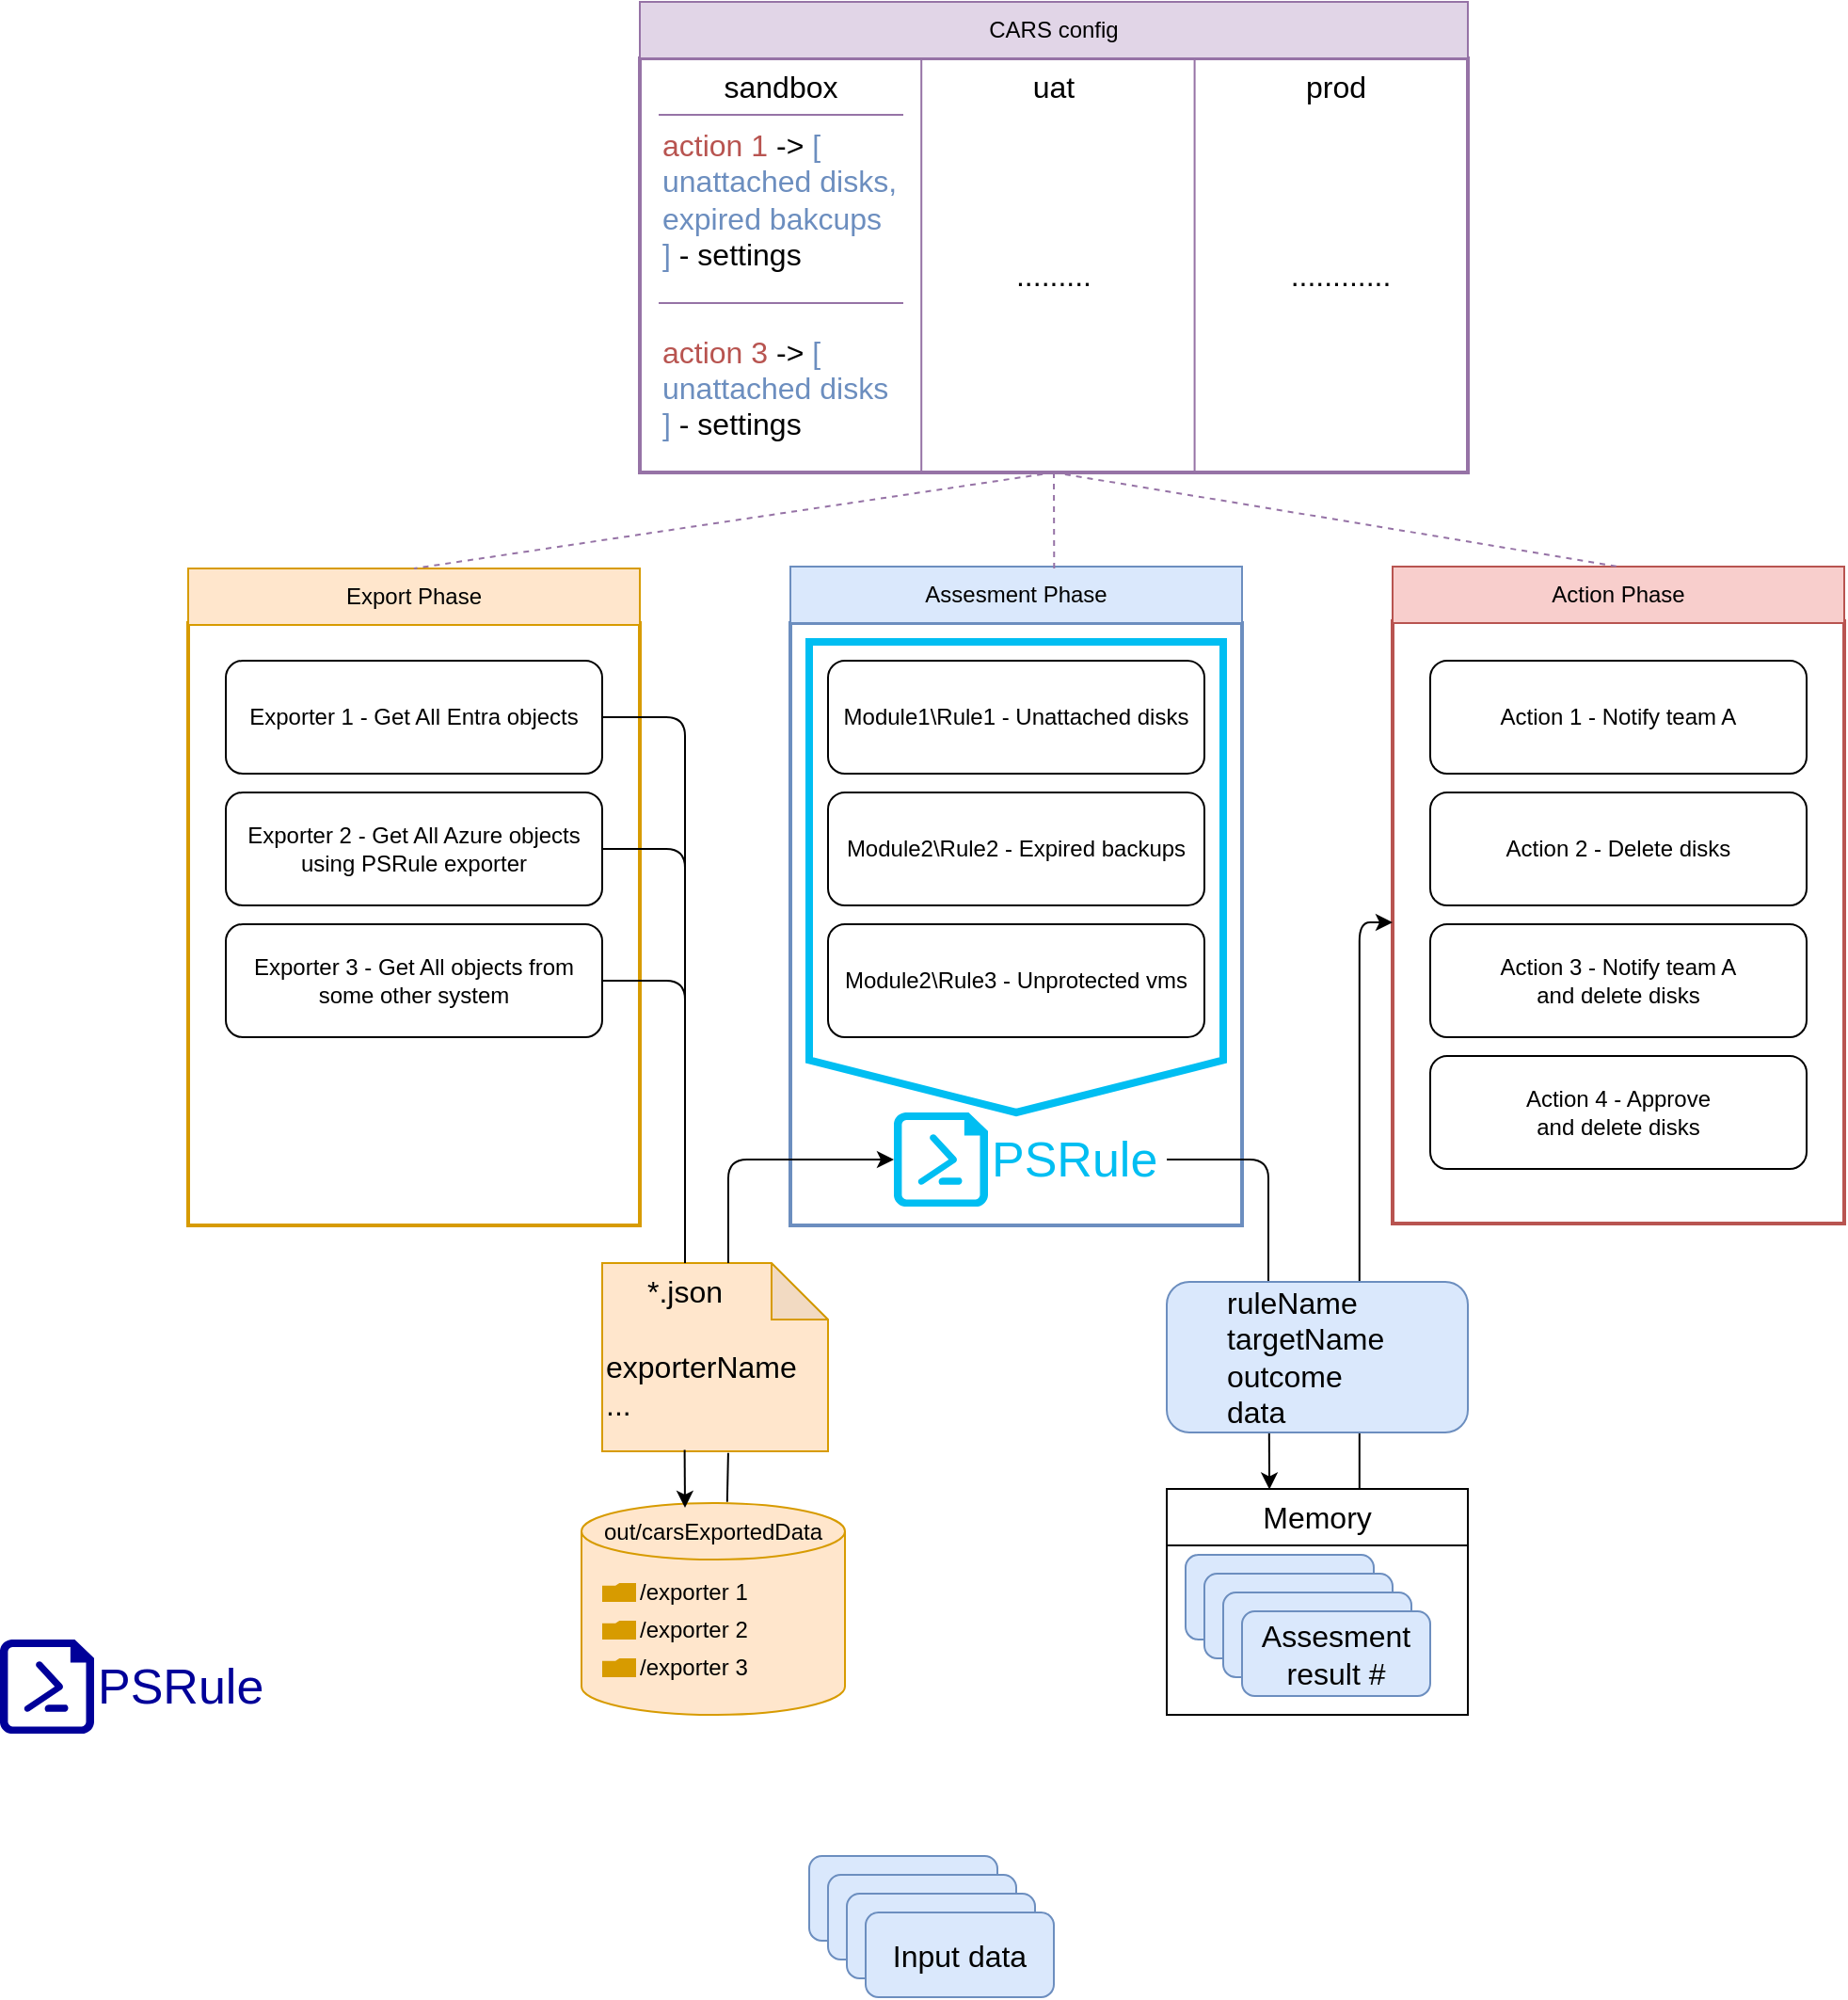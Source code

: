 <mxfile version="24.7.17" pages="5">
  <diagram id="dY6h_f0k0jHzrx0bULUO" name="Page-1">
    <mxGraphModel dx="794" dy="1611" grid="1" gridSize="10" guides="1" tooltips="1" connect="1" arrows="1" fold="1" page="1" pageScale="1" pageWidth="850" pageHeight="1100" math="0" shadow="0">
      <root>
        <mxCell id="0" />
        <mxCell id="1" parent="0" />
        <mxCell id="2" value="" style="rounded=0;whiteSpace=wrap;html=1;strokeColor=#D79B00;strokeWidth=2;" parent="1" vertex="1">
          <mxGeometry x="160" y="290" width="240" height="320" as="geometry" />
        </mxCell>
        <mxCell id="3" value="Export Phase" style="text;html=1;strokeColor=#d79b00;fillColor=#ffe6cc;align=center;verticalAlign=middle;whiteSpace=wrap;rounded=0;" parent="1" vertex="1">
          <mxGeometry x="160" y="261" width="240" height="30" as="geometry" />
        </mxCell>
        <mxCell id="4" value="" style="rounded=0;whiteSpace=wrap;html=1;strokeColor=#6C8EBF;strokeWidth=2;" parent="1" vertex="1">
          <mxGeometry x="480" y="290" width="240" height="320" as="geometry" />
        </mxCell>
        <mxCell id="5" value="Assesment Phase" style="text;html=1;strokeColor=#6c8ebf;fillColor=#dae8fc;align=center;verticalAlign=middle;whiteSpace=wrap;rounded=0;" parent="1" vertex="1">
          <mxGeometry x="480" y="260" width="240" height="30" as="geometry" />
        </mxCell>
        <mxCell id="6" value="" style="rounded=0;whiteSpace=wrap;html=1;strokeColor=#B85450;strokeWidth=2;" parent="1" vertex="1">
          <mxGeometry x="800" y="289" width="240" height="320" as="geometry" />
        </mxCell>
        <mxCell id="7" value="Action Phase" style="text;html=1;strokeColor=#b85450;fillColor=#f8cecc;align=center;verticalAlign=middle;whiteSpace=wrap;rounded=0;" parent="1" vertex="1">
          <mxGeometry x="800" y="260" width="240" height="30" as="geometry" />
        </mxCell>
        <mxCell id="8" value="Exporter 1 - Get All Entra objects" style="rounded=1;whiteSpace=wrap;html=1;" parent="1" vertex="1">
          <mxGeometry x="180" y="310" width="200" height="60" as="geometry" />
        </mxCell>
        <mxCell id="9" value="Exporter 2 - Get All Azure objects using PSRule exporter" style="rounded=1;whiteSpace=wrap;html=1;" parent="1" vertex="1">
          <mxGeometry x="180" y="380" width="200" height="60" as="geometry" />
        </mxCell>
        <mxCell id="10" value="Exporter 3 - Get All objects from some other system" style="rounded=1;whiteSpace=wrap;html=1;" parent="1" vertex="1">
          <mxGeometry x="180" y="450" width="200" height="60" as="geometry" />
        </mxCell>
        <mxCell id="11" value="" style="shape=cylinder3;whiteSpace=wrap;html=1;boundedLbl=1;backgroundOutline=1;size=15;fillColor=#ffe6cc;strokeColor=#d79b00;" parent="1" vertex="1">
          <mxGeometry x="369" y="757.5" width="140" height="112.5" as="geometry" />
        </mxCell>
        <mxCell id="12" style="edgeStyle=none;html=1;exitX=0.553;exitY=-0.006;exitDx=0;exitDy=0;entryX=0.558;entryY=1.012;entryDx=0;entryDy=0;fontSize=16;fontColor=default;endArrow=none;endFill=0;exitPerimeter=0;entryPerimeter=0;" parent="1" source="11" target="36" edge="1">
          <mxGeometry relative="1" as="geometry" />
        </mxCell>
        <mxCell id="13" value="out/carsExportedData" style="text;html=1;strokeColor=none;fillColor=none;align=center;verticalAlign=middle;whiteSpace=wrap;rounded=0;" parent="1" vertex="1">
          <mxGeometry x="369" y="757.5" width="140" height="30" as="geometry" />
        </mxCell>
        <mxCell id="14" value="/exporter 1" style="sketch=0;pointerEvents=1;shadow=0;dashed=0;html=1;strokeColor=none;fillColor=#D79B00;labelPosition=right;verticalLabelPosition=middle;verticalAlign=middle;align=left;outlineConnect=0;shape=mxgraph.veeam2.folder;" parent="1" vertex="1">
          <mxGeometry x="380" y="800" width="18" height="10" as="geometry" />
        </mxCell>
        <mxCell id="15" value="/exporter 2" style="sketch=0;pointerEvents=1;shadow=0;dashed=0;html=1;strokeColor=none;fillColor=#D79B00;labelPosition=right;verticalLabelPosition=middle;verticalAlign=middle;align=left;outlineConnect=0;shape=mxgraph.veeam2.folder;" parent="1" vertex="1">
          <mxGeometry x="380" y="820" width="18" height="10" as="geometry" />
        </mxCell>
        <mxCell id="16" value="/exporter 3" style="sketch=0;pointerEvents=1;shadow=0;dashed=0;html=1;strokeColor=none;fillColor=#D79B00;labelPosition=right;verticalLabelPosition=middle;verticalAlign=middle;align=left;outlineConnect=0;shape=mxgraph.veeam2.folder;" parent="1" vertex="1">
          <mxGeometry x="380" y="840" width="18" height="10" as="geometry" />
        </mxCell>
        <mxCell id="17" style="edgeStyle=orthogonalEdgeStyle;html=1;exitX=1;exitY=0.5;exitDx=0;exitDy=0;endArrow=none;endFill=0;entryX=0.5;entryY=0;entryDx=0;entryDy=0;jumpStyle=gap;" parent="1" source="9" target="35" edge="1">
          <mxGeometry relative="1" as="geometry">
            <Array as="points">
              <mxPoint x="424" y="410" />
            </Array>
            <mxPoint x="390" y="350.0" as="sourcePoint" />
            <mxPoint x="410" y="650" as="targetPoint" />
          </mxGeometry>
        </mxCell>
        <mxCell id="18" style="edgeStyle=orthogonalEdgeStyle;html=1;exitX=1;exitY=0.5;exitDx=0;exitDy=0;endArrow=none;endFill=0;entryX=0.5;entryY=0;entryDx=0;entryDy=0;jumpStyle=gap;" parent="1" source="10" target="35" edge="1">
          <mxGeometry relative="1" as="geometry">
            <Array as="points">
              <mxPoint x="424" y="480" />
            </Array>
            <mxPoint x="390" y="420" as="sourcePoint" />
            <mxPoint x="410" y="630" as="targetPoint" />
          </mxGeometry>
        </mxCell>
        <mxCell id="19" style="edgeStyle=orthogonalEdgeStyle;html=1;entryX=0.34;entryY=0;entryDx=0;entryDy=0;entryPerimeter=0;fontSize=16;fontColor=default;endArrow=none;endFill=0;" parent="1" target="31" edge="1">
          <mxGeometry relative="1" as="geometry">
            <mxPoint x="680.0" y="575" as="sourcePoint" />
            <Array as="points">
              <mxPoint x="734" y="575" />
              <mxPoint x="734" y="640" />
            </Array>
          </mxGeometry>
        </mxCell>
        <mxCell id="20" value="PSRule" style="verticalLabelPosition=middle;html=1;verticalAlign=middle;align=left;strokeColor=none;fillColor=#00BEF2;shape=mxgraph.azure.powershell_file;pointerEvents=1;labelPosition=right;fontSize=26;fontColor=#00bef2;points=[[0,0.5,0,0,0],[0.04,0.04,0,0,0],[0.04,0.96,0,0,0],[0.5,0,0,0,0],[0.5,1,0,0,0],[0.9,0.1,0,0,0],[0.96,0.96,0,0,0],[1,0.5,0,0,0],[1,0.5,0,94,0]];" parent="1" vertex="1">
          <mxGeometry x="535" y="550" width="50" height="50" as="geometry" />
        </mxCell>
        <mxCell id="21" value="" style="rounded=0;whiteSpace=wrap;html=1;strokeColor=#000000;strokeWidth=1;fontSize=16;fontColor=default;fillColor=none;gradientColor=none;" parent="1" vertex="1">
          <mxGeometry x="680" y="750" width="160" height="120" as="geometry" />
        </mxCell>
        <mxCell id="22" style="edgeStyle=orthogonalEdgeStyle;html=1;exitX=0;exitY=0.25;exitDx=0;exitDy=0;entryX=1;entryY=0.25;entryDx=0;entryDy=0;fontSize=16;fontColor=default;endArrow=none;endFill=0;" parent="1" source="21" target="21" edge="1">
          <mxGeometry relative="1" as="geometry" />
        </mxCell>
        <mxCell id="23" style="edgeStyle=none;html=1;exitX=0.64;exitY=-0.006;exitDx=0;exitDy=0;entryX=0.64;entryY=0.96;entryDx=0;entryDy=0;fontSize=16;fontColor=default;endArrow=none;endFill=0;entryPerimeter=0;exitPerimeter=0;" parent="1" source="24" target="31" edge="1">
          <mxGeometry relative="1" as="geometry" />
        </mxCell>
        <mxCell id="24" value="Memory" style="text;html=1;strokeColor=none;fillColor=none;align=center;verticalAlign=middle;whiteSpace=wrap;rounded=0;strokeWidth=1;fontSize=16;fontColor=default;" parent="1" vertex="1">
          <mxGeometry x="680" y="750" width="160" height="30" as="geometry" />
        </mxCell>
        <mxCell id="25" value="" style="rounded=1;whiteSpace=wrap;html=1;strokeColor=#6c8ebf;strokeWidth=1;fontSize=16;fillColor=#dae8fc;" parent="1" vertex="1">
          <mxGeometry x="690" y="785" width="100" height="45" as="geometry" />
        </mxCell>
        <mxCell id="26" value="" style="rounded=1;whiteSpace=wrap;html=1;strokeColor=#6c8ebf;strokeWidth=1;fontSize=16;fillColor=#dae8fc;" parent="1" vertex="1">
          <mxGeometry x="700" y="795" width="100" height="45" as="geometry" />
        </mxCell>
        <mxCell id="27" value="" style="rounded=1;whiteSpace=wrap;html=1;strokeColor=#6c8ebf;strokeWidth=1;fontSize=16;fillColor=#dae8fc;" parent="1" vertex="1">
          <mxGeometry x="710" y="805" width="100" height="45" as="geometry" />
        </mxCell>
        <mxCell id="28" value="Assesment result #" style="rounded=1;whiteSpace=wrap;html=1;strokeColor=#6c8ebf;strokeWidth=1;fontSize=16;fillColor=#dae8fc;" parent="1" vertex="1">
          <mxGeometry x="720" y="815" width="100" height="45" as="geometry" />
        </mxCell>
        <mxCell id="29" style="html=1;exitX=0.34;exitY=1;exitDx=0;exitDy=0;fontSize=16;fontColor=default;endArrow=classic;endFill=1;exitPerimeter=0;entryX=0.341;entryY=0.009;entryDx=0;entryDy=0;entryPerimeter=0;" parent="1" source="31" target="24" edge="1">
          <mxGeometry relative="1" as="geometry">
            <mxPoint x="742" y="750" as="targetPoint" />
          </mxGeometry>
        </mxCell>
        <mxCell id="30" style="edgeStyle=orthogonalEdgeStyle;html=1;exitX=0.64;exitY=0;exitDx=0;exitDy=0;exitPerimeter=0;entryX=0;entryY=0.5;entryDx=0;entryDy=0;fontSize=16;fontColor=default;endArrow=classic;endFill=1;" parent="1" source="31" target="6" edge="1">
          <mxGeometry relative="1" as="geometry" />
        </mxCell>
        <mxCell id="31" value="" style="rounded=1;whiteSpace=wrap;strokeColor=#6c8ebf;strokeWidth=1;fontSize=16;fillColor=#dae8fc;align=left;labelBackgroundColor=none;labelBorderColor=none;html=1;points=[[0,0,0,0,0],[0,0.25,0,0,0],[0,0.5,0,0,0],[0,0.75,0,0,0],[0,1,0,0,0],[0.34,0,0,0,0],[0.34,1,0,0,0],[0.5,0,0,0,0],[0.5,1,0,0,0],[0.64,0,0,0,0],[0.64,0.96,0,0,0],[1,0,0,0,0],[1,0.25,0,0,0],[1,0.5,0,0,0],[1,0.75,0,0,0],[1,1,0,0,0]];" parent="1" vertex="1">
          <mxGeometry x="680" y="640" width="160" height="80" as="geometry" />
        </mxCell>
        <mxCell id="32" value="ruleName&lt;br style=&quot;font-size: 16px;&quot;&gt;targetName&lt;br style=&quot;font-size: 16px;&quot;&gt;outcome&lt;br style=&quot;font-size: 16px;&quot;&gt;&lt;div style=&quot;font-size: 16px;&quot;&gt;&lt;span style=&quot;background-color: initial; font-size: 16px;&quot;&gt;data&lt;/span&gt;&lt;/div&gt;" style="text;html=1;strokeColor=none;fillColor=none;align=left;verticalAlign=middle;whiteSpace=wrap;rounded=0;labelBackgroundColor=none;labelBorderColor=none;strokeWidth=1;fontSize=16;fontColor=default;" parent="1" vertex="1">
          <mxGeometry x="710" y="650" width="100" height="60" as="geometry" />
        </mxCell>
        <mxCell id="33" value="" style="group" parent="1" vertex="1" connectable="0">
          <mxGeometry x="378" y="630" width="122" height="100" as="geometry" />
        </mxCell>
        <mxCell id="34" value="" style="shape=note;whiteSpace=wrap;html=1;backgroundOutline=1;darkOpacity=0.05;labelBackgroundColor=none;labelBorderColor=none;strokeColor=#d79b00;strokeWidth=1;fontSize=16;fillColor=#ffe6cc;" parent="33" vertex="1">
          <mxGeometry x="2" width="120" height="100" as="geometry" />
        </mxCell>
        <mxCell id="35" value="*.json" style="text;html=1;strokeColor=none;fillColor=none;align=center;verticalAlign=middle;whiteSpace=wrap;rounded=0;labelBackgroundColor=none;labelBorderColor=none;strokeWidth=1;fontSize=16;fontColor=default;" parent="33" vertex="1">
          <mxGeometry width="92" height="30" as="geometry" />
        </mxCell>
        <mxCell id="36" value="exporterName&lt;br&gt;..." style="text;html=1;strokeColor=none;fillColor=none;align=left;verticalAlign=middle;whiteSpace=wrap;rounded=0;labelBackgroundColor=none;labelBorderColor=none;strokeWidth=1;fontSize=16;fontColor=default;" parent="33" vertex="1">
          <mxGeometry x="2" y="30" width="120" height="70" as="geometry" />
        </mxCell>
        <mxCell id="37" style="edgeStyle=orthogonalEdgeStyle;html=1;exitX=1;exitY=0.5;exitDx=0;exitDy=0;endArrow=none;endFill=0;entryX=0.5;entryY=0;entryDx=0;entryDy=0;jumpStyle=gap;" parent="1" source="8" target="35" edge="1">
          <mxGeometry relative="1" as="geometry">
            <Array as="points">
              <mxPoint x="424" y="340" />
            </Array>
            <mxPoint x="390.0" y="420" as="sourcePoint" />
            <mxPoint x="410" y="630" as="targetPoint" />
          </mxGeometry>
        </mxCell>
        <mxCell id="38" style="html=1;fontSize=16;fontColor=default;endArrow=classic;endFill=1;exitX=0.365;exitY=0.989;exitDx=0;exitDy=0;exitPerimeter=0;" parent="1" source="36" edge="1">
          <mxGeometry relative="1" as="geometry">
            <mxPoint x="424" y="760" as="targetPoint" />
          </mxGeometry>
        </mxCell>
        <mxCell id="39" style="edgeStyle=orthogonalEdgeStyle;html=1;exitX=0.75;exitY=0;exitDx=0;exitDy=0;entryX=0;entryY=0.5;entryDx=0;entryDy=0;entryPerimeter=0;fontSize=16;fontColor=default;endArrow=classic;endFill=1;" parent="1" source="35" target="20" edge="1">
          <mxGeometry relative="1" as="geometry" />
        </mxCell>
        <mxCell id="40" value="Action 1 - Notify team A" style="rounded=1;whiteSpace=wrap;html=1;" parent="1" vertex="1">
          <mxGeometry x="820" y="310" width="200" height="60" as="geometry" />
        </mxCell>
        <mxCell id="41" value="Action 2 - Delete disks" style="rounded=1;whiteSpace=wrap;html=1;" parent="1" vertex="1">
          <mxGeometry x="820" y="380" width="200" height="60" as="geometry" />
        </mxCell>
        <mxCell id="42" value="Action 3 - Notify team A&lt;br&gt;and delete disks" style="rounded=1;whiteSpace=wrap;html=1;" parent="1" vertex="1">
          <mxGeometry x="820" y="450" width="200" height="60" as="geometry" />
        </mxCell>
        <mxCell id="43" value="Action 4 - Approve &lt;br&gt;and delete disks" style="rounded=1;whiteSpace=wrap;html=1;" parent="1" vertex="1">
          <mxGeometry x="820" y="520" width="200" height="60" as="geometry" />
        </mxCell>
        <mxCell id="44" value="" style="shape=offPageConnector;whiteSpace=wrap;html=1;fontSize=26;fontColor=#00bef2;size=0.111;fillColor=none;gradientColor=none;strokeColor=#00bef2;strokeWidth=4;" parent="1" vertex="1">
          <mxGeometry x="490" y="300" width="220" height="250" as="geometry" />
        </mxCell>
        <mxCell id="45" value="Module1\Rule1 - Unattached disks" style="rounded=1;whiteSpace=wrap;html=1;" parent="1" vertex="1">
          <mxGeometry x="500" y="310" width="200" height="60" as="geometry" />
        </mxCell>
        <mxCell id="46" value="Module2\Rule2 - Expired backups" style="rounded=1;whiteSpace=wrap;html=1;" parent="1" vertex="1">
          <mxGeometry x="500" y="380" width="200" height="60" as="geometry" />
        </mxCell>
        <mxCell id="47" value="Module2\Rule3 - Unprotected vms" style="rounded=1;whiteSpace=wrap;html=1;" parent="1" vertex="1">
          <mxGeometry x="500" y="450" width="200" height="60" as="geometry" />
        </mxCell>
        <mxCell id="48" style="edgeStyle=none;html=1;exitX=0.5;exitY=1;exitDx=0;exitDy=0;exitPerimeter=0;entryX=0.5;entryY=0;entryDx=0;entryDy=0;strokeColor=#9673A6;fontSize=16;fontColor=#6C8EBF;endArrow=none;endFill=0;dashed=1;" parent="1" source="51" target="3" edge="1">
          <mxGeometry relative="1" as="geometry" />
        </mxCell>
        <mxCell id="49" style="edgeStyle=none;html=1;exitX=0.5;exitY=1;exitDx=0;exitDy=0;exitPerimeter=0;entryX=0.584;entryY=0.036;entryDx=0;entryDy=0;entryPerimeter=0;strokeColor=#9673A6;fontSize=16;fontColor=#6C8EBF;endArrow=none;endFill=0;dashed=1;" parent="1" source="51" target="5" edge="1">
          <mxGeometry relative="1" as="geometry" />
        </mxCell>
        <mxCell id="50" style="edgeStyle=none;html=1;exitX=0.5;exitY=1;exitDx=0;exitDy=0;exitPerimeter=0;entryX=0.5;entryY=0;entryDx=0;entryDy=0;strokeColor=#9673A6;fontSize=16;fontColor=#6C8EBF;endArrow=none;endFill=0;dashed=1;" parent="1" source="51" target="7" edge="1">
          <mxGeometry relative="1" as="geometry" />
        </mxCell>
        <mxCell id="51" value="" style="rounded=0;whiteSpace=wrap;html=1;labelBackgroundColor=none;labelBorderColor=none;strokeWidth=2;fontSize=16;strokeColor=#9673A6;points=[[0,0,0,0,0],[0,0.25,0,0,0],[0,0.5,0,0,0],[0,0.75,0,0,0],[0,1,0,0,0],[0.34,0,0,0,0],[0.34,1,0,0,0],[0.5,0,0,0,0],[0.5,1,0,0,0],[0.67,0,0,0,0],[0.67,1,0,0,0],[1,0,0,0,0],[1,0.25,0,0,0],[1,0.5,0,0,0],[1,0.75,0,0,0],[1,1,0,0,0]];" parent="1" vertex="1">
          <mxGeometry x="400" y="-10" width="440" height="220" as="geometry" />
        </mxCell>
        <mxCell id="52" value="CARS config" style="text;html=1;strokeColor=#9673a6;fillColor=#e1d5e7;align=center;verticalAlign=middle;whiteSpace=wrap;rounded=0;" parent="1" vertex="1">
          <mxGeometry x="400" y="-40" width="440" height="30" as="geometry" />
        </mxCell>
        <mxCell id="53" style="edgeStyle=orthogonalEdgeStyle;html=1;exitX=0.34;exitY=0;exitDx=0;exitDy=0;exitPerimeter=0;entryX=0.34;entryY=1;entryDx=0;entryDy=0;entryPerimeter=0;fontSize=16;fontColor=default;endArrow=none;endFill=0;strokeColor=#9673A6;" parent="1" source="51" target="51" edge="1">
          <mxGeometry relative="1" as="geometry" />
        </mxCell>
        <mxCell id="54" style="edgeStyle=orthogonalEdgeStyle;html=1;exitX=0.67;exitY=0;exitDx=0;exitDy=0;exitPerimeter=0;entryX=0.67;entryY=1;entryDx=0;entryDy=0;entryPerimeter=0;fontSize=16;fontColor=default;endArrow=none;endFill=0;strokeColor=#9673A6;" parent="1" source="51" target="51" edge="1">
          <mxGeometry relative="1" as="geometry" />
        </mxCell>
        <mxCell id="55" value="sandbox" style="text;html=1;strokeColor=none;fillColor=none;align=center;verticalAlign=middle;whiteSpace=wrap;rounded=0;labelBackgroundColor=none;labelBorderColor=none;strokeWidth=2;fontSize=16;fontColor=default;" parent="1" vertex="1">
          <mxGeometry x="400" y="-10" width="150" height="30" as="geometry" />
        </mxCell>
        <mxCell id="56" value="uat" style="text;html=1;strokeColor=none;fillColor=none;align=center;verticalAlign=middle;whiteSpace=wrap;rounded=0;labelBackgroundColor=none;labelBorderColor=none;strokeWidth=2;fontSize=16;fontColor=default;" parent="1" vertex="1">
          <mxGeometry x="550" y="-10" width="140" height="30" as="geometry" />
        </mxCell>
        <mxCell id="57" value="prod" style="text;html=1;strokeColor=none;fillColor=none;align=center;verticalAlign=middle;whiteSpace=wrap;rounded=0;labelBackgroundColor=none;labelBorderColor=none;strokeWidth=2;fontSize=16;fontColor=default;" parent="1" vertex="1">
          <mxGeometry x="700" y="-10" width="140" height="30" as="geometry" />
        </mxCell>
        <mxCell id="58" value="........." style="text;html=1;strokeColor=none;fillColor=none;align=center;verticalAlign=middle;whiteSpace=wrap;rounded=0;labelBackgroundColor=none;labelBorderColor=none;strokeWidth=2;fontSize=16;fontColor=default;" parent="1" vertex="1">
          <mxGeometry x="555" y="60" width="130" height="90" as="geometry" />
        </mxCell>
        <mxCell id="59" value="............" style="text;html=1;strokeColor=none;fillColor=none;align=center;verticalAlign=middle;whiteSpace=wrap;rounded=0;labelBackgroundColor=none;labelBorderColor=none;strokeWidth=2;fontSize=16;fontColor=default;" parent="1" vertex="1">
          <mxGeometry x="710" y="60" width="125" height="90" as="geometry" />
        </mxCell>
        <mxCell id="60" style="edgeStyle=orthogonalEdgeStyle;html=1;exitX=0;exitY=0;exitDx=0;exitDy=0;entryX=1;entryY=0;entryDx=0;entryDy=0;strokeColor=#9673A6;fontSize=16;fontColor=#6C8EBF;endArrow=none;endFill=0;" parent="1" source="63" target="63" edge="1">
          <mxGeometry relative="1" as="geometry" />
        </mxCell>
        <mxCell id="61" style="html=1;exitX=0;exitY=0;exitDx=0;exitDy=0;strokeColor=#9673A6;fontSize=16;fontColor=#6C8EBF;endArrow=none;endFill=0;" parent="1" source="62" edge="1">
          <mxGeometry relative="1" as="geometry">
            <mxPoint x="540.0" y="20.0" as="targetPoint" />
          </mxGeometry>
        </mxCell>
        <mxCell id="62" value="&lt;font color=&quot;#b85450&quot;&gt;action 1&lt;/font&gt; -&amp;gt;&amp;nbsp;&lt;font color=&quot;#6c8ebf&quot;&gt;[&lt;br&gt;&lt;span style=&quot;background-color: initial;&quot;&gt;unattached disks,&lt;/span&gt;&lt;br&gt;expired bakcups&lt;br&gt;]&lt;/font&gt; - settings" style="text;html=1;strokeColor=none;fillColor=none;align=left;verticalAlign=middle;whiteSpace=wrap;rounded=0;labelBackgroundColor=none;labelBorderColor=none;strokeWidth=2;fontSize=16;fontColor=default;" parent="1" vertex="1">
          <mxGeometry x="410" y="20" width="140" height="90" as="geometry" />
        </mxCell>
        <mxCell id="63" value="&lt;font color=&quot;#b85450&quot;&gt;action 3&lt;/font&gt; -&amp;gt; &lt;font color=&quot;#6c8ebf&quot;&gt;[&lt;br&gt;&lt;span style=&quot;background-color: initial;&quot;&gt;unattached disks&lt;/span&gt;&lt;br&gt;]&lt;/font&gt; - settings" style="text;html=1;strokeColor=none;fillColor=none;align=left;verticalAlign=middle;whiteSpace=wrap;rounded=0;labelBackgroundColor=none;labelBorderColor=none;strokeWidth=2;fontSize=16;fontColor=default;" parent="1" vertex="1">
          <mxGeometry x="410" y="120" width="130" height="90" as="geometry" />
        </mxCell>
        <mxCell id="wJg4IQPnPn8_p6cwjilp-63" value="&lt;font color=&quot;#000099&quot;&gt;PSRule&lt;/font&gt;" style="verticalLabelPosition=middle;html=1;verticalAlign=middle;align=left;strokeColor=none;fillColor=#000099;shape=mxgraph.azure.powershell_file;pointerEvents=1;labelPosition=right;fontSize=26;fontColor=#00bef2;points=[[0,0.5,0,0,0],[0.04,0.04,0,0,0],[0.04,0.96,0,0,0],[0.5,0,0,0,0],[0.5,1,0,0,0],[0.9,0.1,0,0,0],[0.96,0.96,0,0,0],[1,0.5,0,0,0],[1,0.5,0,94,0]];" parent="1" vertex="1">
          <mxGeometry x="60" y="830" width="50" height="50" as="geometry" />
        </mxCell>
        <mxCell id="wJg4IQPnPn8_p6cwjilp-69" value="" style="group" parent="1" vertex="1" connectable="0">
          <mxGeometry x="490" y="945" width="130" height="75" as="geometry" />
        </mxCell>
        <mxCell id="wJg4IQPnPn8_p6cwjilp-65" value="" style="rounded=1;whiteSpace=wrap;html=1;strokeColor=#6c8ebf;strokeWidth=1;fontSize=16;fillColor=#dae8fc;" parent="wJg4IQPnPn8_p6cwjilp-69" vertex="1">
          <mxGeometry width="100" height="45" as="geometry" />
        </mxCell>
        <mxCell id="wJg4IQPnPn8_p6cwjilp-66" value="" style="rounded=1;whiteSpace=wrap;html=1;strokeColor=#6c8ebf;strokeWidth=1;fontSize=16;fillColor=#dae8fc;" parent="wJg4IQPnPn8_p6cwjilp-69" vertex="1">
          <mxGeometry x="10" y="10" width="100" height="45" as="geometry" />
        </mxCell>
        <mxCell id="wJg4IQPnPn8_p6cwjilp-67" value="" style="rounded=1;whiteSpace=wrap;html=1;strokeColor=#6c8ebf;strokeWidth=1;fontSize=16;fillColor=#dae8fc;" parent="wJg4IQPnPn8_p6cwjilp-69" vertex="1">
          <mxGeometry x="20" y="20" width="100" height="45" as="geometry" />
        </mxCell>
        <mxCell id="wJg4IQPnPn8_p6cwjilp-68" value="Input data" style="rounded=1;whiteSpace=wrap;html=1;strokeColor=#6c8ebf;strokeWidth=1;fontSize=16;fillColor=#dae8fc;" parent="wJg4IQPnPn8_p6cwjilp-69" vertex="1">
          <mxGeometry x="30" y="30" width="100" height="45" as="geometry" />
        </mxCell>
      </root>
    </mxGraphModel>
  </diagram>
  <diagram id="GzcWRaKvbKGhZeh5utrU" name="Page-2">
    <mxGraphModel dx="1034" dy="511" grid="1" gridSize="10" guides="1" tooltips="1" connect="1" arrows="1" fold="1" page="1" pageScale="1" pageWidth="850" pageHeight="1100" math="0" shadow="0">
      <root>
        <mxCell id="0" />
        <mxCell id="1" parent="0" />
        <mxCell id="Kvk1nwvPnU520yAt4JX1-1" value="&lt;font color=&quot;#005a73&quot;&gt;PSRule&lt;/font&gt;" style="verticalLabelPosition=middle;html=1;verticalAlign=middle;align=left;strokeColor=#005A73;fillColor=#005A73;shape=mxgraph.azure.powershell_file;pointerEvents=1;labelPosition=right;fontSize=26;fontColor=#00bef2;points=[[0,0.5,0,0,0],[0.04,0.04,0,0,0],[0.04,0.96,0,0,0],[0.5,0,0,0,0],[0.5,1,0,0,0],[0.9,0.1,0,0,0],[0.96,0.96,0,0,0],[1,0.5,0,0,0],[1,0.5,0,94,0]];" parent="1" vertex="1">
          <mxGeometry x="595" y="550" width="50" height="50" as="geometry" />
        </mxCell>
        <mxCell id="Kvk1nwvPnU520yAt4JX1-2" value="" style="shape=offPageConnector;whiteSpace=wrap;html=1;fontSize=26;fontColor=#00bef2;size=0.111;fillColor=none;gradientColor=none;strokeColor=#005A73;strokeWidth=4;" parent="1" vertex="1">
          <mxGeometry x="490" y="300" width="370" height="250" as="geometry" />
        </mxCell>
        <mxCell id="F4xTV1UWXgNXRD9leWNE-3" value="O2" style="rounded=1;whiteSpace=wrap;html=1;strokeColor=#6c8ebf;strokeWidth=1;fontSize=16;fillColor=#dae8fc;" parent="1" vertex="1">
          <mxGeometry x="325" y="300" width="100" height="45" as="geometry" />
        </mxCell>
        <mxCell id="F4xTV1UWXgNXRD9leWNE-4" value="O3" style="rounded=1;whiteSpace=wrap;html=1;strokeColor=#6c8ebf;strokeWidth=1;fontSize=16;fillColor=#dae8fc;" parent="1" vertex="1">
          <mxGeometry x="325" y="360" width="100" height="45" as="geometry" />
        </mxCell>
        <mxCell id="F4xTV1UWXgNXRD9leWNE-5" value="O4" style="rounded=1;whiteSpace=wrap;html=1;strokeColor=#6c8ebf;strokeWidth=1;fontSize=16;fillColor=#dae8fc;" parent="1" vertex="1">
          <mxGeometry x="325" y="420" width="100" height="45" as="geometry" />
        </mxCell>
        <mxCell id="Kvk1nwvPnU520yAt4JX1-7" value="O5" style="rounded=1;whiteSpace=wrap;html=1;strokeColor=#6c8ebf;strokeWidth=1;fontSize=16;fillColor=#dae8fc;" parent="1" vertex="1">
          <mxGeometry x="325" y="480" width="100" height="45" as="geometry" />
        </mxCell>
        <mxCell id="Kvk1nwvPnU520yAt4JX1-16" value="" style="group;fontColor=#000099;" parent="1" vertex="1" connectable="0">
          <mxGeometry x="500" y="315" width="220" height="25" as="geometry" />
        </mxCell>
        <mxCell id="Kvk1nwvPnU520yAt4JX1-12" value="" style="rounded=0;orthogonalLoop=1;jettySize=auto;html=1;startArrow=classic;startFill=1;endArrow=none;endFill=0;strokeColor=#000099;" parent="Kvk1nwvPnU520yAt4JX1-16" source="F4xTV1UWXgNXRD9leWNE-2" target="Kvk1nwvPnU520yAt4JX1-10" edge="1">
          <mxGeometry relative="1" as="geometry" />
        </mxCell>
        <mxCell id="F4xTV1UWXgNXRD9leWNE-2" value="O1" style="rounded=1;whiteSpace=wrap;html=1;strokeColor=#6c8ebf;strokeWidth=1;fontSize=16;fillColor=#dae8fc;" parent="Kvk1nwvPnU520yAt4JX1-16" vertex="1">
          <mxGeometry width="100" height="25" as="geometry" />
        </mxCell>
        <mxCell id="Kvk1nwvPnU520yAt4JX1-10" value="R1 selector" style="rounded=1;whiteSpace=wrap;html=1;strokeColor=#3700CC;strokeWidth=1;fontSize=16;fillColor=#6a00ff;fontColor=#ffffff;" parent="Kvk1nwvPnU520yAt4JX1-16" vertex="1">
          <mxGeometry x="120" width="100" height="25" as="geometry" />
        </mxCell>
        <mxCell id="Kvk1nwvPnU520yAt4JX1-17" value="" style="group" parent="1" vertex="1" connectable="0">
          <mxGeometry x="500" y="340" width="220" height="25" as="geometry" />
        </mxCell>
        <mxCell id="Kvk1nwvPnU520yAt4JX1-18" value="" style="rounded=0;orthogonalLoop=1;jettySize=auto;html=1;startArrow=classic;startFill=1;endArrow=none;endFill=0;strokeColor=#000099;" parent="Kvk1nwvPnU520yAt4JX1-17" source="Kvk1nwvPnU520yAt4JX1-19" target="Kvk1nwvPnU520yAt4JX1-20" edge="1">
          <mxGeometry relative="1" as="geometry" />
        </mxCell>
        <mxCell id="Kvk1nwvPnU520yAt4JX1-19" value="O1" style="rounded=1;whiteSpace=wrap;html=1;strokeColor=#6c8ebf;strokeWidth=1;fontSize=16;fillColor=#dae8fc;" parent="Kvk1nwvPnU520yAt4JX1-17" vertex="1">
          <mxGeometry width="100" height="25" as="geometry" />
        </mxCell>
        <mxCell id="Kvk1nwvPnU520yAt4JX1-20" value="R2 selector" style="rounded=1;whiteSpace=wrap;html=1;strokeColor=#3700CC;strokeWidth=1;fontSize=16;fillColor=#6a00ff;fontColor=#ffffff;" parent="Kvk1nwvPnU520yAt4JX1-17" vertex="1">
          <mxGeometry x="120" width="100" height="25" as="geometry" />
        </mxCell>
        <mxCell id="Kvk1nwvPnU520yAt4JX1-21" value="" style="group" parent="1" vertex="1" connectable="0">
          <mxGeometry x="500" y="365" width="220" height="25" as="geometry" />
        </mxCell>
        <mxCell id="Kvk1nwvPnU520yAt4JX1-22" value="" style="rounded=0;orthogonalLoop=1;jettySize=auto;html=1;startArrow=classic;startFill=1;endArrow=none;endFill=0;strokeColor=#000099;" parent="Kvk1nwvPnU520yAt4JX1-21" source="Kvk1nwvPnU520yAt4JX1-23" target="Kvk1nwvPnU520yAt4JX1-24" edge="1">
          <mxGeometry relative="1" as="geometry" />
        </mxCell>
        <mxCell id="Kvk1nwvPnU520yAt4JX1-23" value="O2" style="rounded=1;whiteSpace=wrap;html=1;strokeColor=#6c8ebf;strokeWidth=1;fontSize=16;fillColor=#dae8fc;" parent="Kvk1nwvPnU520yAt4JX1-21" vertex="1">
          <mxGeometry width="100" height="25" as="geometry" />
        </mxCell>
        <mxCell id="Kvk1nwvPnU520yAt4JX1-24" value="R1 selector" style="rounded=1;whiteSpace=wrap;html=1;strokeColor=#3700CC;strokeWidth=1;fontSize=16;fillColor=#6a00ff;fontColor=#ffffff;" parent="Kvk1nwvPnU520yAt4JX1-21" vertex="1">
          <mxGeometry x="120" width="100" height="25" as="geometry" />
        </mxCell>
        <mxCell id="Kvk1nwvPnU520yAt4JX1-25" value="" style="group" parent="1" vertex="1" connectable="0">
          <mxGeometry x="500" y="390" width="220" height="25" as="geometry" />
        </mxCell>
        <mxCell id="Kvk1nwvPnU520yAt4JX1-26" value="" style="rounded=0;orthogonalLoop=1;jettySize=auto;html=1;startArrow=classic;startFill=1;endArrow=none;endFill=0;strokeColor=#000099;" parent="Kvk1nwvPnU520yAt4JX1-25" source="Kvk1nwvPnU520yAt4JX1-27" target="Kvk1nwvPnU520yAt4JX1-28" edge="1">
          <mxGeometry relative="1" as="geometry" />
        </mxCell>
        <mxCell id="Kvk1nwvPnU520yAt4JX1-27" value="O2" style="rounded=1;whiteSpace=wrap;html=1;strokeColor=#6c8ebf;strokeWidth=1;fontSize=16;fillColor=#dae8fc;" parent="Kvk1nwvPnU520yAt4JX1-25" vertex="1">
          <mxGeometry width="100" height="25" as="geometry" />
        </mxCell>
        <mxCell id="Kvk1nwvPnU520yAt4JX1-28" value="R2 selector" style="rounded=1;whiteSpace=wrap;html=1;strokeColor=#3700CC;strokeWidth=1;fontSize=16;fillColor=#6a00ff;fontColor=#ffffff;" parent="Kvk1nwvPnU520yAt4JX1-25" vertex="1">
          <mxGeometry x="120" width="100" height="25" as="geometry" />
        </mxCell>
        <mxCell id="Kvk1nwvPnU520yAt4JX1-29" value="..." style="text;html=1;align=center;verticalAlign=middle;whiteSpace=wrap;rounded=0;fillColor=none;fontColor=#000099;fontSize=48;textDirection=vertical-lr;" parent="1" vertex="1">
          <mxGeometry x="645" y="427.5" width="60" height="30" as="geometry" />
        </mxCell>
        <mxCell id="Kvk1nwvPnU520yAt4JX1-43" style="edgeStyle=orthogonalEdgeStyle;rounded=0;orthogonalLoop=1;jettySize=auto;html=1;entryX=0;entryY=0.5;entryDx=0;entryDy=0;strokeColor=#99004D;" parent="1" source="Kvk1nwvPnU520yAt4JX1-30" target="Kvk1nwvPnU520yAt4JX1-41" edge="1">
          <mxGeometry relative="1" as="geometry" />
        </mxCell>
        <mxCell id="Kvk1nwvPnU520yAt4JX1-30" value="O1 - R1 eval" style="rounded=1;whiteSpace=wrap;html=1;strokeColor=#A50040;strokeWidth=1;fontSize=16;fillColor=#d80073;fontColor=#ffffff;" parent="1" vertex="1">
          <mxGeometry x="740" y="315" width="100" height="25" as="geometry" />
        </mxCell>
        <mxCell id="Kvk1nwvPnU520yAt4JX1-31" value="" style="rounded=0;orthogonalLoop=1;jettySize=auto;html=1;startArrow=classic;startFill=1;endArrow=none;endFill=0;strokeColor=#99004D;exitX=0;exitY=0.5;exitDx=0;exitDy=0;entryX=1;entryY=0.5;entryDx=0;entryDy=0;" parent="1" source="Kvk1nwvPnU520yAt4JX1-30" target="Kvk1nwvPnU520yAt4JX1-10" edge="1">
          <mxGeometry relative="1" as="geometry">
            <mxPoint x="610" y="338" as="sourcePoint" />
            <mxPoint x="630" y="338" as="targetPoint" />
          </mxGeometry>
        </mxCell>
        <mxCell id="Kvk1nwvPnU520yAt4JX1-44" style="edgeStyle=orthogonalEdgeStyle;rounded=0;orthogonalLoop=1;jettySize=auto;html=1;entryX=0;entryY=0.5;entryDx=0;entryDy=0;strokeColor=#99004D;" parent="1" source="Kvk1nwvPnU520yAt4JX1-32" target="Kvk1nwvPnU520yAt4JX1-42" edge="1">
          <mxGeometry relative="1" as="geometry" />
        </mxCell>
        <mxCell id="Kvk1nwvPnU520yAt4JX1-32" value="O2 - R1 eval" style="rounded=1;whiteSpace=wrap;html=1;strokeColor=#A50040;strokeWidth=1;fontSize=16;fillColor=#d80073;fontColor=#ffffff;" parent="1" vertex="1">
          <mxGeometry x="740" y="365" width="100" height="25" as="geometry" />
        </mxCell>
        <mxCell id="Kvk1nwvPnU520yAt4JX1-33" value="" style="rounded=0;orthogonalLoop=1;jettySize=auto;html=1;startArrow=classic;startFill=1;endArrow=none;endFill=0;strokeColor=#99004D;exitX=0;exitY=0.5;exitDx=0;exitDy=0;entryX=1;entryY=0.5;entryDx=0;entryDy=0;" parent="1" source="Kvk1nwvPnU520yAt4JX1-32" target="Kvk1nwvPnU520yAt4JX1-24" edge="1">
          <mxGeometry relative="1" as="geometry">
            <mxPoint x="750" y="338" as="sourcePoint" />
            <mxPoint x="730" y="338" as="targetPoint" />
          </mxGeometry>
        </mxCell>
        <mxCell id="Kvk1nwvPnU520yAt4JX1-36" value="" style="group" parent="1" vertex="1" connectable="0">
          <mxGeometry x="560" y="160" width="110" height="110" as="geometry" />
        </mxCell>
        <mxCell id="Kvk1nwvPnU520yAt4JX1-35" value="R1" style="rounded=1;whiteSpace=wrap;html=1;strokeWidth=1;fontSize=16;labelPosition=center;verticalLabelPosition=top;align=center;verticalAlign=bottom;" parent="Kvk1nwvPnU520yAt4JX1-36" vertex="1">
          <mxGeometry width="110" height="110" as="geometry" />
        </mxCell>
        <mxCell id="Kvk1nwvPnU520yAt4JX1-8" value="selector" style="rounded=1;whiteSpace=wrap;html=1;strokeColor=#3700CC;strokeWidth=1;fontSize=16;fillColor=#6a00ff;fontColor=#ffffff;" parent="Kvk1nwvPnU520yAt4JX1-36" vertex="1">
          <mxGeometry x="5" y="10" width="100" height="45" as="geometry" />
        </mxCell>
        <mxCell id="Kvk1nwvPnU520yAt4JX1-34" value="processor" style="rounded=1;whiteSpace=wrap;html=1;strokeColor=#A50040;strokeWidth=1;fontSize=16;fillColor=#d80073;fontColor=#ffffff;" parent="Kvk1nwvPnU520yAt4JX1-36" vertex="1">
          <mxGeometry x="5" y="60" width="100" height="45" as="geometry" />
        </mxCell>
        <mxCell id="Kvk1nwvPnU520yAt4JX1-37" value="" style="group" parent="1" vertex="1" connectable="0">
          <mxGeometry x="690" y="160" width="110" height="110" as="geometry" />
        </mxCell>
        <mxCell id="Kvk1nwvPnU520yAt4JX1-38" value="R2" style="rounded=1;whiteSpace=wrap;html=1;strokeWidth=1;fontSize=16;labelPosition=center;verticalLabelPosition=top;align=center;verticalAlign=bottom;" parent="Kvk1nwvPnU520yAt4JX1-37" vertex="1">
          <mxGeometry width="110" height="110" as="geometry" />
        </mxCell>
        <mxCell id="Kvk1nwvPnU520yAt4JX1-39" value="selector" style="rounded=1;whiteSpace=wrap;html=1;strokeColor=#3700CC;strokeWidth=1;fontSize=16;fillColor=#6a00ff;fontColor=#ffffff;" parent="Kvk1nwvPnU520yAt4JX1-37" vertex="1">
          <mxGeometry x="5" y="10" width="100" height="45" as="geometry" />
        </mxCell>
        <mxCell id="Kvk1nwvPnU520yAt4JX1-40" value="processor" style="rounded=1;whiteSpace=wrap;html=1;strokeColor=#A50040;strokeWidth=1;fontSize=16;fillColor=#d80073;fontColor=#ffffff;" parent="Kvk1nwvPnU520yAt4JX1-37" vertex="1">
          <mxGeometry x="5" y="60" width="100" height="45" as="geometry" />
        </mxCell>
        <mxCell id="Kvk1nwvPnU520yAt4JX1-41" value="assesment result 1" style="rounded=1;whiteSpace=wrap;html=1;strokeColor=#6c8ebf;strokeWidth=1;fontSize=16;fillColor=#dae8fc;" parent="1" vertex="1">
          <mxGeometry x="920" y="305" width="150" height="45" as="geometry" />
        </mxCell>
        <mxCell id="Kvk1nwvPnU520yAt4JX1-42" value="assesment result 2" style="rounded=1;whiteSpace=wrap;html=1;strokeColor=#6c8ebf;strokeWidth=1;fontSize=16;fillColor=#dae8fc;" parent="1" vertex="1">
          <mxGeometry x="920" y="355" width="150" height="45" as="geometry" />
        </mxCell>
        <mxCell id="Kvk1nwvPnU520yAt4JX1-45" value="" style="shape=curlyBracket;whiteSpace=wrap;html=1;rounded=1;flipH=1;labelPosition=right;verticalLabelPosition=middle;align=left;verticalAlign=middle;" parent="1" vertex="1">
          <mxGeometry x="410" y="293" width="60" height="237" as="geometry" />
        </mxCell>
      </root>
    </mxGraphModel>
  </diagram>
  <diagram name="Page-3" id="PU6qrzmUQ4_j4k72Gwls">
    <mxGraphModel dx="1179" dy="1260" grid="1" gridSize="10" guides="1" tooltips="1" connect="1" arrows="1" fold="1" page="1" pageScale="1" pageWidth="850" pageHeight="1100" math="0" shadow="0">
      <root>
        <mxCell id="O7uhNNEJd-lFmRB8pGhC-0" />
        <mxCell id="O7uhNNEJd-lFmRB8pGhC-1" parent="O7uhNNEJd-lFmRB8pGhC-0" />
        <mxCell id="O7uhNNEJd-lFmRB8pGhC-2" value="&lt;font color=&quot;#005a73&quot;&gt;PSRule&lt;/font&gt;" style="verticalLabelPosition=middle;html=1;verticalAlign=middle;align=left;strokeColor=#005A73;fillColor=#005A73;shape=mxgraph.azure.powershell_file;pointerEvents=1;labelPosition=right;fontSize=26;fontColor=#00bef2;points=[[0,0.5,0,0,0],[0.04,0.04,0,0,0],[0.04,0.96,0,0,0],[0.5,0,0,0,0],[0.5,1,0,0,0],[0.9,0.1,0,0,0],[0.96,0.96,0,0,0],[1,0.5,0,0,0],[1,0.5,0,94,0]];" vertex="1" parent="O7uhNNEJd-lFmRB8pGhC-1">
          <mxGeometry x="595" y="550" width="50" height="50" as="geometry" />
        </mxCell>
        <mxCell id="O7uhNNEJd-lFmRB8pGhC-3" value="" style="shape=offPageConnector;whiteSpace=wrap;html=1;fontSize=26;fontColor=#00bef2;size=0.111;fillColor=none;gradientColor=none;strokeColor=#005A73;strokeWidth=4;" vertex="1" parent="O7uhNNEJd-lFmRB8pGhC-1">
          <mxGeometry x="80" y="300" width="1220" height="250" as="geometry" />
        </mxCell>
        <mxCell id="O7uhNNEJd-lFmRB8pGhC-4" value="O2" style="rounded=1;whiteSpace=wrap;html=1;strokeColor=#6c8ebf;strokeWidth=1;fontSize=16;fillColor=#dae8fc;" vertex="1" parent="O7uhNNEJd-lFmRB8pGhC-1">
          <mxGeometry x="-70" y="291" width="100" height="45" as="geometry" />
        </mxCell>
        <mxCell id="O7uhNNEJd-lFmRB8pGhC-5" value="O3" style="rounded=1;whiteSpace=wrap;html=1;strokeColor=#6c8ebf;strokeWidth=1;fontSize=16;fillColor=#dae8fc;" vertex="1" parent="O7uhNNEJd-lFmRB8pGhC-1">
          <mxGeometry x="-70" y="351" width="100" height="45" as="geometry" />
        </mxCell>
        <mxCell id="O7uhNNEJd-lFmRB8pGhC-6" value="O4" style="rounded=1;whiteSpace=wrap;html=1;strokeColor=#6c8ebf;strokeWidth=1;fontSize=16;fillColor=#dae8fc;" vertex="1" parent="O7uhNNEJd-lFmRB8pGhC-1">
          <mxGeometry x="-70" y="411" width="100" height="45" as="geometry" />
        </mxCell>
        <mxCell id="O7uhNNEJd-lFmRB8pGhC-7" value="O5" style="rounded=1;whiteSpace=wrap;html=1;strokeColor=#6c8ebf;strokeWidth=1;fontSize=16;fillColor=#dae8fc;" vertex="1" parent="O7uhNNEJd-lFmRB8pGhC-1">
          <mxGeometry x="-70" y="471" width="100" height="45" as="geometry" />
        </mxCell>
        <mxCell id="O7uhNNEJd-lFmRB8pGhC-8" value="" style="group;fontColor=#000099;" vertex="1" connectable="0" parent="O7uhNNEJd-lFmRB8pGhC-1">
          <mxGeometry x="500" y="340" width="220" height="25" as="geometry" />
        </mxCell>
        <mxCell id="O7uhNNEJd-lFmRB8pGhC-9" value="" style="rounded=0;orthogonalLoop=1;jettySize=auto;html=1;startArrow=classic;startFill=1;endArrow=none;endFill=0;strokeColor=#000099;" edge="1" parent="O7uhNNEJd-lFmRB8pGhC-8" source="O7uhNNEJd-lFmRB8pGhC-10" target="O7uhNNEJd-lFmRB8pGhC-11">
          <mxGeometry relative="1" as="geometry" />
        </mxCell>
        <mxCell id="O7uhNNEJd-lFmRB8pGhC-10" value="O1" style="rounded=1;whiteSpace=wrap;html=1;strokeColor=#6c8ebf;strokeWidth=1;fontSize=16;fillColor=#dae8fc;" vertex="1" parent="O7uhNNEJd-lFmRB8pGhC-8">
          <mxGeometry width="100" height="25" as="geometry" />
        </mxCell>
        <mxCell id="O7uhNNEJd-lFmRB8pGhC-11" value="R1 selector" style="rounded=1;whiteSpace=wrap;html=1;strokeColor=#3700CC;strokeWidth=1;fontSize=16;fillColor=#6a00ff;fontColor=#ffffff;" vertex="1" parent="O7uhNNEJd-lFmRB8pGhC-8">
          <mxGeometry x="120" width="100" height="25" as="geometry" />
        </mxCell>
        <mxCell id="O7uhNNEJd-lFmRB8pGhC-12" value="" style="group" vertex="1" connectable="0" parent="O7uhNNEJd-lFmRB8pGhC-1">
          <mxGeometry x="500" y="365" width="220" height="25" as="geometry" />
        </mxCell>
        <mxCell id="O7uhNNEJd-lFmRB8pGhC-13" value="" style="rounded=0;orthogonalLoop=1;jettySize=auto;html=1;startArrow=classic;startFill=1;endArrow=none;endFill=0;strokeColor=#000099;" edge="1" parent="O7uhNNEJd-lFmRB8pGhC-12" source="O7uhNNEJd-lFmRB8pGhC-14" target="O7uhNNEJd-lFmRB8pGhC-15">
          <mxGeometry relative="1" as="geometry" />
        </mxCell>
        <mxCell id="O7uhNNEJd-lFmRB8pGhC-14" value="O1" style="rounded=1;whiteSpace=wrap;html=1;strokeColor=#6c8ebf;strokeWidth=1;fontSize=16;fillColor=#dae8fc;" vertex="1" parent="O7uhNNEJd-lFmRB8pGhC-12">
          <mxGeometry width="100" height="25" as="geometry" />
        </mxCell>
        <mxCell id="O7uhNNEJd-lFmRB8pGhC-15" value="R2 selector" style="rounded=1;whiteSpace=wrap;html=1;strokeColor=#3700CC;strokeWidth=1;fontSize=16;fillColor=#6a00ff;fontColor=#ffffff;" vertex="1" parent="O7uhNNEJd-lFmRB8pGhC-12">
          <mxGeometry x="120" width="100" height="25" as="geometry" />
        </mxCell>
        <mxCell id="O7uhNNEJd-lFmRB8pGhC-16" value="" style="group" vertex="1" connectable="0" parent="O7uhNNEJd-lFmRB8pGhC-1">
          <mxGeometry x="500" y="390" width="220" height="25" as="geometry" />
        </mxCell>
        <mxCell id="O7uhNNEJd-lFmRB8pGhC-17" value="" style="rounded=0;orthogonalLoop=1;jettySize=auto;html=1;startArrow=classic;startFill=1;endArrow=none;endFill=0;strokeColor=#000099;" edge="1" parent="O7uhNNEJd-lFmRB8pGhC-16" source="O7uhNNEJd-lFmRB8pGhC-18" target="O7uhNNEJd-lFmRB8pGhC-19">
          <mxGeometry relative="1" as="geometry" />
        </mxCell>
        <mxCell id="O7uhNNEJd-lFmRB8pGhC-18" value="O2" style="rounded=1;whiteSpace=wrap;html=1;strokeColor=#6c8ebf;strokeWidth=1;fontSize=16;fillColor=#dae8fc;" vertex="1" parent="O7uhNNEJd-lFmRB8pGhC-16">
          <mxGeometry width="100" height="25" as="geometry" />
        </mxCell>
        <mxCell id="O7uhNNEJd-lFmRB8pGhC-19" value="R1 selector" style="rounded=1;whiteSpace=wrap;html=1;strokeColor=#3700CC;strokeWidth=1;fontSize=16;fillColor=#6a00ff;fontColor=#ffffff;" vertex="1" parent="O7uhNNEJd-lFmRB8pGhC-16">
          <mxGeometry x="120" width="100" height="25" as="geometry" />
        </mxCell>
        <mxCell id="O7uhNNEJd-lFmRB8pGhC-20" value="" style="group" vertex="1" connectable="0" parent="O7uhNNEJd-lFmRB8pGhC-1">
          <mxGeometry x="500" y="415" width="220" height="25" as="geometry" />
        </mxCell>
        <mxCell id="O7uhNNEJd-lFmRB8pGhC-21" value="" style="rounded=0;orthogonalLoop=1;jettySize=auto;html=1;startArrow=classic;startFill=1;endArrow=none;endFill=0;strokeColor=#000099;" edge="1" parent="O7uhNNEJd-lFmRB8pGhC-20" source="O7uhNNEJd-lFmRB8pGhC-22" target="O7uhNNEJd-lFmRB8pGhC-23">
          <mxGeometry relative="1" as="geometry" />
        </mxCell>
        <mxCell id="O7uhNNEJd-lFmRB8pGhC-22" value="O2" style="rounded=1;whiteSpace=wrap;html=1;strokeColor=#6c8ebf;strokeWidth=1;fontSize=16;fillColor=#dae8fc;" vertex="1" parent="O7uhNNEJd-lFmRB8pGhC-20">
          <mxGeometry width="100" height="25" as="geometry" />
        </mxCell>
        <mxCell id="O7uhNNEJd-lFmRB8pGhC-23" value="R2 selector" style="rounded=1;whiteSpace=wrap;html=1;strokeColor=#3700CC;strokeWidth=1;fontSize=16;fillColor=#6a00ff;fontColor=#ffffff;" vertex="1" parent="O7uhNNEJd-lFmRB8pGhC-20">
          <mxGeometry x="120" width="100" height="25" as="geometry" />
        </mxCell>
        <mxCell id="O7uhNNEJd-lFmRB8pGhC-24" value="..." style="text;html=1;align=center;verticalAlign=middle;whiteSpace=wrap;rounded=0;fillColor=none;fontColor=#000099;fontSize=48;textDirection=vertical-lr;" vertex="1" parent="O7uhNNEJd-lFmRB8pGhC-1">
          <mxGeometry x="645" y="452.5" width="60" height="30" as="geometry" />
        </mxCell>
        <mxCell id="O7uhNNEJd-lFmRB8pGhC-26" value="O1 - R1 eval" style="rounded=1;whiteSpace=wrap;html=1;strokeColor=#A50040;strokeWidth=1;fontSize=16;fillColor=#d80073;fontColor=#ffffff;" vertex="1" parent="O7uhNNEJd-lFmRB8pGhC-1">
          <mxGeometry x="740" y="340" width="100" height="25" as="geometry" />
        </mxCell>
        <mxCell id="O7uhNNEJd-lFmRB8pGhC-27" value="" style="rounded=0;orthogonalLoop=1;jettySize=auto;html=1;startArrow=classic;startFill=1;endArrow=none;endFill=0;strokeColor=#99004D;exitX=0;exitY=0.5;exitDx=0;exitDy=0;entryX=1;entryY=0.5;entryDx=0;entryDy=0;" edge="1" parent="O7uhNNEJd-lFmRB8pGhC-1" source="O7uhNNEJd-lFmRB8pGhC-26" target="O7uhNNEJd-lFmRB8pGhC-11">
          <mxGeometry relative="1" as="geometry">
            <mxPoint x="610" y="363" as="sourcePoint" />
            <mxPoint x="630" y="363" as="targetPoint" />
          </mxGeometry>
        </mxCell>
        <mxCell id="O7uhNNEJd-lFmRB8pGhC-29" value="O2 - R1 eval" style="rounded=1;whiteSpace=wrap;html=1;strokeColor=#A50040;strokeWidth=1;fontSize=16;fillColor=#d80073;fontColor=#ffffff;" vertex="1" parent="O7uhNNEJd-lFmRB8pGhC-1">
          <mxGeometry x="740" y="390" width="100" height="25" as="geometry" />
        </mxCell>
        <mxCell id="O7uhNNEJd-lFmRB8pGhC-30" value="" style="rounded=0;orthogonalLoop=1;jettySize=auto;html=1;startArrow=classic;startFill=1;endArrow=none;endFill=0;strokeColor=#99004D;exitX=0;exitY=0.5;exitDx=0;exitDy=0;entryX=1;entryY=0.5;entryDx=0;entryDy=0;" edge="1" parent="O7uhNNEJd-lFmRB8pGhC-1" source="O7uhNNEJd-lFmRB8pGhC-29" target="O7uhNNEJd-lFmRB8pGhC-19">
          <mxGeometry relative="1" as="geometry">
            <mxPoint x="750" y="363" as="sourcePoint" />
            <mxPoint x="730" y="363" as="targetPoint" />
          </mxGeometry>
        </mxCell>
        <mxCell id="O7uhNNEJd-lFmRB8pGhC-31" value="" style="group" vertex="1" connectable="0" parent="O7uhNNEJd-lFmRB8pGhC-1">
          <mxGeometry x="560" y="160" width="110" height="110" as="geometry" />
        </mxCell>
        <mxCell id="O7uhNNEJd-lFmRB8pGhC-32" value="R1" style="rounded=1;whiteSpace=wrap;html=1;strokeWidth=1;fontSize=16;labelPosition=center;verticalLabelPosition=top;align=center;verticalAlign=bottom;" vertex="1" parent="O7uhNNEJd-lFmRB8pGhC-31">
          <mxGeometry width="110" height="110" as="geometry" />
        </mxCell>
        <mxCell id="O7uhNNEJd-lFmRB8pGhC-33" value="selector" style="rounded=1;whiteSpace=wrap;html=1;strokeColor=#3700CC;strokeWidth=1;fontSize=16;fillColor=#6a00ff;fontColor=#ffffff;" vertex="1" parent="O7uhNNEJd-lFmRB8pGhC-31">
          <mxGeometry x="5" y="10" width="100" height="45" as="geometry" />
        </mxCell>
        <mxCell id="O7uhNNEJd-lFmRB8pGhC-34" value="processor" style="rounded=1;whiteSpace=wrap;html=1;strokeColor=#A50040;strokeWidth=1;fontSize=16;fillColor=#d80073;fontColor=#ffffff;" vertex="1" parent="O7uhNNEJd-lFmRB8pGhC-31">
          <mxGeometry x="5" y="60" width="100" height="45" as="geometry" />
        </mxCell>
        <mxCell id="O7uhNNEJd-lFmRB8pGhC-35" value="" style="group" vertex="1" connectable="0" parent="O7uhNNEJd-lFmRB8pGhC-1">
          <mxGeometry x="690" y="160" width="110" height="110" as="geometry" />
        </mxCell>
        <mxCell id="O7uhNNEJd-lFmRB8pGhC-36" value="R2" style="rounded=1;whiteSpace=wrap;html=1;strokeWidth=1;fontSize=16;labelPosition=center;verticalLabelPosition=top;align=center;verticalAlign=bottom;" vertex="1" parent="O7uhNNEJd-lFmRB8pGhC-35">
          <mxGeometry width="110" height="110" as="geometry" />
        </mxCell>
        <mxCell id="O7uhNNEJd-lFmRB8pGhC-37" value="selector" style="rounded=1;whiteSpace=wrap;html=1;strokeColor=#3700CC;strokeWidth=1;fontSize=16;fillColor=#6a00ff;fontColor=#ffffff;" vertex="1" parent="O7uhNNEJd-lFmRB8pGhC-35">
          <mxGeometry x="5" y="10" width="100" height="45" as="geometry" />
        </mxCell>
        <mxCell id="O7uhNNEJd-lFmRB8pGhC-38" value="processor" style="rounded=1;whiteSpace=wrap;html=1;strokeColor=#A50040;strokeWidth=1;fontSize=16;fillColor=#d80073;fontColor=#ffffff;" vertex="1" parent="O7uhNNEJd-lFmRB8pGhC-35">
          <mxGeometry x="5" y="60" width="100" height="45" as="geometry" />
        </mxCell>
        <mxCell id="O7uhNNEJd-lFmRB8pGhC-39" value="assesment result 1" style="rounded=1;whiteSpace=wrap;html=1;strokeColor=#6c8ebf;strokeWidth=1;fontSize=16;fillColor=#dae8fc;" vertex="1" parent="O7uhNNEJd-lFmRB8pGhC-1">
          <mxGeometry x="1380" y="330" width="150" height="45" as="geometry" />
        </mxCell>
        <mxCell id="O7uhNNEJd-lFmRB8pGhC-40" value="assesment result 2" style="rounded=1;whiteSpace=wrap;html=1;strokeColor=#6c8ebf;strokeWidth=1;fontSize=16;fillColor=#dae8fc;" vertex="1" parent="O7uhNNEJd-lFmRB8pGhC-1">
          <mxGeometry x="1380" y="380" width="150" height="45" as="geometry" />
        </mxCell>
        <mxCell id="O7uhNNEJd-lFmRB8pGhC-41" value="" style="shape=curlyBracket;whiteSpace=wrap;html=1;rounded=1;flipH=1;labelPosition=right;verticalLabelPosition=middle;align=left;verticalAlign=middle;" vertex="1" parent="O7uhNNEJd-lFmRB8pGhC-1">
          <mxGeometry x="15" y="284" width="60" height="237" as="geometry" />
        </mxCell>
        <mxCell id="vjquCvUbPr1LcSc7dq81-10" value="" style="group" vertex="1" connectable="0" parent="O7uhNNEJd-lFmRB8pGhC-1">
          <mxGeometry x="400" y="10" width="120" height="110" as="geometry" />
        </mxCell>
        <mxCell id="vjquCvUbPr1LcSc7dq81-3" value="Convention 1" style="rounded=1;whiteSpace=wrap;html=1;strokeWidth=1;fontSize=16;labelPosition=center;verticalLabelPosition=top;align=center;verticalAlign=bottom;" vertex="1" parent="vjquCvUbPr1LcSc7dq81-10">
          <mxGeometry width="120" height="110" as="geometry" />
        </mxCell>
        <mxCell id="vjquCvUbPr1LcSc7dq81-6" value="init" style="rounded=1;whiteSpace=wrap;html=1;strokeColor=#005700;strokeWidth=1;fontSize=16;fillColor=#008a00;fontColor=#ffffff;" vertex="1" parent="vjquCvUbPr1LcSc7dq81-10">
          <mxGeometry x="10" y="57.5" width="100" height="45" as="geometry" />
        </mxCell>
        <mxCell id="vjquCvUbPr1LcSc7dq81-9" value="selector" style="rounded=1;whiteSpace=wrap;html=1;strokeColor=#2D7600;strokeWidth=1;fontSize=16;fillColor=#60a917;fontColor=#ffffff;" vertex="1" parent="vjquCvUbPr1LcSc7dq81-10">
          <mxGeometry x="10" y="10" width="100" height="45" as="geometry" />
        </mxCell>
        <mxCell id="vjquCvUbPr1LcSc7dq81-11" value="" style="group" vertex="1" connectable="0" parent="O7uhNNEJd-lFmRB8pGhC-1">
          <mxGeometry x="540" y="10" width="120" height="110" as="geometry" />
        </mxCell>
        <mxCell id="vjquCvUbPr1LcSc7dq81-12" value="Convention 2" style="rounded=1;whiteSpace=wrap;html=1;strokeWidth=1;fontSize=16;labelPosition=center;verticalLabelPosition=top;align=center;verticalAlign=bottom;" vertex="1" parent="vjquCvUbPr1LcSc7dq81-11">
          <mxGeometry width="120" height="110" as="geometry" />
        </mxCell>
        <mxCell id="vjquCvUbPr1LcSc7dq81-13" value="begin" style="rounded=1;whiteSpace=wrap;html=1;strokeColor=#005700;strokeWidth=1;fontSize=16;fillColor=#008a00;fontColor=#ffffff;" vertex="1" parent="vjquCvUbPr1LcSc7dq81-11">
          <mxGeometry x="10" y="57.5" width="100" height="45" as="geometry" />
        </mxCell>
        <mxCell id="vjquCvUbPr1LcSc7dq81-14" value="selector" style="rounded=1;whiteSpace=wrap;html=1;strokeColor=#2D7600;strokeWidth=1;fontSize=16;fillColor=#60a917;fontColor=#ffffff;" vertex="1" parent="vjquCvUbPr1LcSc7dq81-11">
          <mxGeometry x="10" y="10" width="100" height="45" as="geometry" />
        </mxCell>
        <mxCell id="vjquCvUbPr1LcSc7dq81-16" value="" style="group" vertex="1" connectable="0" parent="O7uhNNEJd-lFmRB8pGhC-1">
          <mxGeometry x="680" y="10" width="120" height="110" as="geometry" />
        </mxCell>
        <mxCell id="vjquCvUbPr1LcSc7dq81-17" value="Convention 3" style="rounded=1;whiteSpace=wrap;html=1;strokeWidth=1;fontSize=16;labelPosition=center;verticalLabelPosition=top;align=center;verticalAlign=bottom;" vertex="1" parent="vjquCvUbPr1LcSc7dq81-16">
          <mxGeometry width="120" height="110" as="geometry" />
        </mxCell>
        <mxCell id="vjquCvUbPr1LcSc7dq81-18" value="process" style="rounded=1;whiteSpace=wrap;html=1;strokeColor=#005700;strokeWidth=1;fontSize=16;fillColor=#008a00;fontColor=#ffffff;" vertex="1" parent="vjquCvUbPr1LcSc7dq81-16">
          <mxGeometry x="10" y="57.5" width="100" height="45" as="geometry" />
        </mxCell>
        <mxCell id="vjquCvUbPr1LcSc7dq81-19" value="selector" style="rounded=1;whiteSpace=wrap;html=1;strokeColor=#2D7600;strokeWidth=1;fontSize=16;fillColor=#60a917;fontColor=#ffffff;" vertex="1" parent="vjquCvUbPr1LcSc7dq81-16">
          <mxGeometry x="10" y="10" width="100" height="45" as="geometry" />
        </mxCell>
        <mxCell id="vjquCvUbPr1LcSc7dq81-20" value="" style="group" vertex="1" connectable="0" parent="O7uhNNEJd-lFmRB8pGhC-1">
          <mxGeometry x="820" y="10" width="120" height="110" as="geometry" />
        </mxCell>
        <mxCell id="vjquCvUbPr1LcSc7dq81-21" value="Convention 4" style="rounded=1;whiteSpace=wrap;html=1;strokeWidth=1;fontSize=16;labelPosition=center;verticalLabelPosition=top;align=center;verticalAlign=bottom;" vertex="1" parent="vjquCvUbPr1LcSc7dq81-20">
          <mxGeometry width="120" height="110" as="geometry" />
        </mxCell>
        <mxCell id="vjquCvUbPr1LcSc7dq81-22" value="end" style="rounded=1;whiteSpace=wrap;html=1;strokeColor=#005700;strokeWidth=1;fontSize=16;fillColor=#008a00;fontColor=#ffffff;" vertex="1" parent="vjquCvUbPr1LcSc7dq81-20">
          <mxGeometry x="10" y="57.5" width="100" height="45" as="geometry" />
        </mxCell>
        <mxCell id="vjquCvUbPr1LcSc7dq81-23" value="selector" style="rounded=1;whiteSpace=wrap;html=1;strokeColor=#2D7600;strokeWidth=1;fontSize=16;fillColor=#60a917;fontColor=#ffffff;" vertex="1" parent="vjquCvUbPr1LcSc7dq81-20">
          <mxGeometry x="10" y="10" width="100" height="45" as="geometry" />
        </mxCell>
        <mxCell id="vjquCvUbPr1LcSc7dq81-26" value="C1 init" style="rounded=1;whiteSpace=wrap;html=1;strokeColor=#005700;strokeWidth=1;fontSize=16;fillColor=#008a00;fontColor=#ffffff;" vertex="1" parent="O7uhNNEJd-lFmRB8pGhC-1">
          <mxGeometry x="90" y="340" width="100" height="45" as="geometry" />
        </mxCell>
        <mxCell id="vjquCvUbPr1LcSc7dq81-28" value="" style="group;fontColor=#000099;" vertex="1" connectable="0" parent="O7uhNNEJd-lFmRB8pGhC-1">
          <mxGeometry x="220" y="340" width="250" height="25" as="geometry" />
        </mxCell>
        <mxCell id="vjquCvUbPr1LcSc7dq81-29" value="" style="rounded=0;orthogonalLoop=1;jettySize=auto;html=1;startArrow=classic;startFill=1;endArrow=none;endFill=0;strokeColor=#000099;" edge="1" parent="vjquCvUbPr1LcSc7dq81-28" source="vjquCvUbPr1LcSc7dq81-30" target="vjquCvUbPr1LcSc7dq81-31">
          <mxGeometry relative="1" as="geometry" />
        </mxCell>
        <mxCell id="vjquCvUbPr1LcSc7dq81-30" value="O1" style="rounded=1;whiteSpace=wrap;html=1;strokeColor=#6c8ebf;strokeWidth=1;fontSize=16;fillColor=#dae8fc;" vertex="1" parent="vjquCvUbPr1LcSc7dq81-28">
          <mxGeometry width="100" height="25" as="geometry" />
        </mxCell>
        <mxCell id="vjquCvUbPr1LcSc7dq81-31" value="C2 select/begin" style="rounded=1;whiteSpace=wrap;html=1;strokeColor=#3700CC;strokeWidth=1;fontSize=16;fillColor=#6a00ff;fontColor=#ffffff;" vertex="1" parent="vjquCvUbPr1LcSc7dq81-28">
          <mxGeometry x="120" width="130" height="25" as="geometry" />
        </mxCell>
        <mxCell id="vjquCvUbPr1LcSc7dq81-44" value="" style="group;fontColor=#000099;" vertex="1" connectable="0" parent="O7uhNNEJd-lFmRB8pGhC-1">
          <mxGeometry x="220" y="365" width="250" height="25" as="geometry" />
        </mxCell>
        <mxCell id="vjquCvUbPr1LcSc7dq81-45" value="" style="rounded=0;orthogonalLoop=1;jettySize=auto;html=1;startArrow=classic;startFill=1;endArrow=none;endFill=0;strokeColor=#000099;" edge="1" parent="vjquCvUbPr1LcSc7dq81-44" source="vjquCvUbPr1LcSc7dq81-46" target="vjquCvUbPr1LcSc7dq81-47">
          <mxGeometry relative="1" as="geometry" />
        </mxCell>
        <mxCell id="vjquCvUbPr1LcSc7dq81-46" value="O2" style="rounded=1;whiteSpace=wrap;html=1;strokeColor=#6c8ebf;strokeWidth=1;fontSize=16;fillColor=#dae8fc;" vertex="1" parent="vjquCvUbPr1LcSc7dq81-44">
          <mxGeometry width="100" height="25" as="geometry" />
        </mxCell>
        <mxCell id="vjquCvUbPr1LcSc7dq81-47" value="C2 select/begin" style="rounded=1;whiteSpace=wrap;html=1;strokeColor=#3700CC;strokeWidth=1;fontSize=16;fillColor=#6a00ff;fontColor=#ffffff;" vertex="1" parent="vjquCvUbPr1LcSc7dq81-44">
          <mxGeometry x="120" width="130" height="25" as="geometry" />
        </mxCell>
        <mxCell id="vjquCvUbPr1LcSc7dq81-48" value="" style="endArrow=none;dashed=1;html=1;rounded=0;exitX=0.097;exitY=0.922;exitDx=0;exitDy=0;exitPerimeter=0;" edge="1" parent="O7uhNNEJd-lFmRB8pGhC-1" source="O7uhNNEJd-lFmRB8pGhC-3">
          <mxGeometry width="50" height="50" relative="1" as="geometry">
            <mxPoint x="200.0" y="521" as="sourcePoint" />
            <mxPoint x="199" y="300" as="targetPoint" />
          </mxGeometry>
        </mxCell>
        <mxCell id="vjquCvUbPr1LcSc7dq81-49" value="initialize&amp;nbsp;" style="text;html=1;align=center;verticalAlign=middle;whiteSpace=wrap;rounded=0;fontSize=24;" vertex="1" parent="O7uhNNEJd-lFmRB8pGhC-1">
          <mxGeometry x="90" y="300" width="100" height="30" as="geometry" />
        </mxCell>
        <mxCell id="vjquCvUbPr1LcSc7dq81-50" value="" style="endArrow=none;dashed=1;html=1;rounded=0;exitX=0.325;exitY=0.972;exitDx=0;exitDy=0;exitPerimeter=0;" edge="1" parent="O7uhNNEJd-lFmRB8pGhC-1" source="O7uhNNEJd-lFmRB8pGhC-3">
          <mxGeometry width="50" height="50" relative="1" as="geometry">
            <mxPoint x="480" y="531" as="sourcePoint" />
            <mxPoint x="480" y="300" as="targetPoint" />
          </mxGeometry>
        </mxCell>
        <mxCell id="vjquCvUbPr1LcSc7dq81-51" value="begin" style="text;html=1;align=center;verticalAlign=middle;whiteSpace=wrap;rounded=0;fontSize=24;" vertex="1" parent="O7uhNNEJd-lFmRB8pGhC-1">
          <mxGeometry x="280" y="298.5" width="100" height="30" as="geometry" />
        </mxCell>
        <mxCell id="vjquCvUbPr1LcSc7dq81-52" value="rule" style="text;html=1;align=center;verticalAlign=middle;whiteSpace=wrap;rounded=0;fontSize=24;" vertex="1" parent="O7uhNNEJd-lFmRB8pGhC-1">
          <mxGeometry x="620" y="298.5" width="100" height="30" as="geometry" />
        </mxCell>
        <mxCell id="vjquCvUbPr1LcSc7dq81-62" value="..." style="text;html=1;align=center;verticalAlign=middle;whiteSpace=wrap;rounded=0;fillColor=none;fontColor=#000099;fontSize=48;textDirection=vertical-lr;" vertex="1" parent="O7uhNNEJd-lFmRB8pGhC-1">
          <mxGeometry x="315" y="400" width="60" height="30" as="geometry" />
        </mxCell>
        <mxCell id="vjquCvUbPr1LcSc7dq81-63" value="" style="group;fontColor=#000099;" vertex="1" connectable="0" parent="O7uhNNEJd-lFmRB8pGhC-1">
          <mxGeometry x="890" y="344" width="250" height="25" as="geometry" />
        </mxCell>
        <mxCell id="vjquCvUbPr1LcSc7dq81-64" value="" style="rounded=0;orthogonalLoop=1;jettySize=auto;html=1;startArrow=classic;startFill=1;endArrow=none;endFill=0;strokeColor=#000099;" edge="1" parent="vjquCvUbPr1LcSc7dq81-63" source="vjquCvUbPr1LcSc7dq81-65" target="vjquCvUbPr1LcSc7dq81-66">
          <mxGeometry relative="1" as="geometry" />
        </mxCell>
        <mxCell id="vjquCvUbPr1LcSc7dq81-65" value="O1" style="rounded=1;whiteSpace=wrap;html=1;strokeColor=#6c8ebf;strokeWidth=1;fontSize=16;fillColor=#dae8fc;" vertex="1" parent="vjquCvUbPr1LcSc7dq81-63">
          <mxGeometry width="100" height="25" as="geometry" />
        </mxCell>
        <mxCell id="vjquCvUbPr1LcSc7dq81-66" value="C3 select/process" style="rounded=1;whiteSpace=wrap;html=1;strokeColor=#3700CC;strokeWidth=1;fontSize=16;fillColor=#6a00ff;fontColor=#ffffff;" vertex="1" parent="vjquCvUbPr1LcSc7dq81-63">
          <mxGeometry x="120" width="130" height="25" as="geometry" />
        </mxCell>
        <mxCell id="vjquCvUbPr1LcSc7dq81-67" value="" style="group;fontColor=#000099;" vertex="1" connectable="0" parent="O7uhNNEJd-lFmRB8pGhC-1">
          <mxGeometry x="890" y="369" width="250" height="25" as="geometry" />
        </mxCell>
        <mxCell id="vjquCvUbPr1LcSc7dq81-68" value="" style="rounded=0;orthogonalLoop=1;jettySize=auto;html=1;startArrow=classic;startFill=1;endArrow=none;endFill=0;strokeColor=#000099;" edge="1" parent="vjquCvUbPr1LcSc7dq81-67" source="vjquCvUbPr1LcSc7dq81-69" target="vjquCvUbPr1LcSc7dq81-70">
          <mxGeometry relative="1" as="geometry" />
        </mxCell>
        <mxCell id="vjquCvUbPr1LcSc7dq81-69" value="O2" style="rounded=1;whiteSpace=wrap;html=1;strokeColor=#6c8ebf;strokeWidth=1;fontSize=16;fillColor=#dae8fc;" vertex="1" parent="vjquCvUbPr1LcSc7dq81-67">
          <mxGeometry width="100" height="25" as="geometry" />
        </mxCell>
        <mxCell id="vjquCvUbPr1LcSc7dq81-70" value="C3 select/process" style="rounded=1;whiteSpace=wrap;html=1;strokeColor=#3700CC;strokeWidth=1;fontSize=16;fillColor=#6a00ff;fontColor=#ffffff;" vertex="1" parent="vjquCvUbPr1LcSc7dq81-67">
          <mxGeometry x="120" width="130" height="25" as="geometry" />
        </mxCell>
        <mxCell id="vjquCvUbPr1LcSc7dq81-71" value="process" style="text;html=1;align=center;verticalAlign=middle;whiteSpace=wrap;rounded=0;fontSize=24;" vertex="1" parent="O7uhNNEJd-lFmRB8pGhC-1">
          <mxGeometry x="960" y="300" width="100" height="30" as="geometry" />
        </mxCell>
        <mxCell id="vjquCvUbPr1LcSc7dq81-72" value="..." style="text;html=1;align=center;verticalAlign=middle;whiteSpace=wrap;rounded=0;fillColor=none;fontColor=#000099;fontSize=48;textDirection=vertical-lr;" vertex="1" parent="O7uhNNEJd-lFmRB8pGhC-1">
          <mxGeometry x="985" y="404" width="60" height="30" as="geometry" />
        </mxCell>
        <mxCell id="vjquCvUbPr1LcSc7dq81-73" value="" style="endArrow=none;dashed=1;html=1;rounded=0;exitX=0.618;exitY=0.96;exitDx=0;exitDy=0;exitPerimeter=0;entryX=0.629;entryY=-0.001;entryDx=0;entryDy=0;entryPerimeter=0;" edge="1" parent="O7uhNNEJd-lFmRB8pGhC-1">
          <mxGeometry width="50" height="50" relative="1" as="geometry">
            <mxPoint x="870.0" y="541" as="sourcePoint" />
            <mxPoint x="870.1" y="300" as="targetPoint" />
          </mxGeometry>
        </mxCell>
        <mxCell id="vjquCvUbPr1LcSc7dq81-74" value="" style="endArrow=none;dashed=1;html=1;rounded=0;entryX=0.629;entryY=-0.001;entryDx=0;entryDy=0;entryPerimeter=0;" edge="1" parent="O7uhNNEJd-lFmRB8pGhC-1">
          <mxGeometry width="50" height="50" relative="1" as="geometry">
            <mxPoint x="1160" y="530.75" as="sourcePoint" />
            <mxPoint x="1160.1" y="299.25" as="targetPoint" />
          </mxGeometry>
        </mxCell>
        <mxCell id="vjquCvUbPr1LcSc7dq81-75" value="C4 end" style="rounded=1;whiteSpace=wrap;html=1;strokeColor=#005700;strokeWidth=1;fontSize=16;fillColor=#008a00;fontColor=#ffffff;" vertex="1" parent="O7uhNNEJd-lFmRB8pGhC-1">
          <mxGeometry x="1180" y="345" width="100" height="45" as="geometry" />
        </mxCell>
        <mxCell id="vjquCvUbPr1LcSc7dq81-76" value="initialize&amp;nbsp;" style="text;html=1;align=center;verticalAlign=middle;whiteSpace=wrap;rounded=0;fontSize=24;" vertex="1" parent="O7uhNNEJd-lFmRB8pGhC-1">
          <mxGeometry x="1180" y="300" width="100" height="30" as="geometry" />
        </mxCell>
        <mxCell id="vjquCvUbPr1LcSc7dq81-78" value="" style="endArrow=none;dashed=1;html=1;rounded=0;entryX=0.001;entryY=0.129;entryDx=0;entryDy=0;entryPerimeter=0;" edge="1" parent="O7uhNNEJd-lFmRB8pGhC-1" target="O7uhNNEJd-lFmRB8pGhC-3">
          <mxGeometry width="50" height="50" relative="1" as="geometry">
            <mxPoint x="1300" y="330" as="sourcePoint" />
            <mxPoint x="209" y="310" as="targetPoint" />
          </mxGeometry>
        </mxCell>
        <mxCell id="vjquCvUbPr1LcSc7dq81-80" value="" style="rounded=0;orthogonalLoop=1;jettySize=auto;html=1;startArrow=classic;startFill=1;endArrow=none;endFill=0;strokeColor=#99004D;exitX=0;exitY=0.5;exitDx=0;exitDy=0;" edge="1" parent="O7uhNNEJd-lFmRB8pGhC-1" source="O7uhNNEJd-lFmRB8pGhC-40">
          <mxGeometry relative="1" as="geometry">
            <mxPoint x="750" y="413" as="sourcePoint" />
            <mxPoint x="1300" y="403" as="targetPoint" />
          </mxGeometry>
        </mxCell>
        <mxCell id="vjquCvUbPr1LcSc7dq81-81" value="" style="rounded=0;orthogonalLoop=1;jettySize=auto;html=1;startArrow=classic;startFill=1;endArrow=none;endFill=0;strokeColor=#99004D;exitX=-0.002;exitY=0.622;exitDx=0;exitDy=0;exitPerimeter=0;entryX=1;entryY=0.231;entryDx=0;entryDy=0;entryPerimeter=0;" edge="1" parent="O7uhNNEJd-lFmRB8pGhC-1" source="O7uhNNEJd-lFmRB8pGhC-39" target="O7uhNNEJd-lFmRB8pGhC-3">
          <mxGeometry relative="1" as="geometry">
            <mxPoint x="1390" y="413" as="sourcePoint" />
            <mxPoint x="1310" y="413" as="targetPoint" />
          </mxGeometry>
        </mxCell>
        <mxCell id="vjquCvUbPr1LcSc7dq81-82" value="..." style="text;html=1;align=center;verticalAlign=middle;whiteSpace=wrap;rounded=0;fillColor=none;fontColor=#000099;fontSize=48;textDirection=vertical-lr;" vertex="1" parent="O7uhNNEJd-lFmRB8pGhC-1">
          <mxGeometry x="1440" y="434" width="60" height="30" as="geometry" />
        </mxCell>
      </root>
    </mxGraphModel>
  </diagram>
  <diagram id="UgF1vRZ3aaFaaxRX1jBL" name="Page-4">
    <mxGraphModel dx="1034" dy="511" grid="1" gridSize="10" guides="1" tooltips="1" connect="1" arrows="1" fold="1" page="1" pageScale="1" pageWidth="850" pageHeight="1100" math="0" shadow="0">
      <root>
        <mxCell id="0" />
        <mxCell id="1" parent="0" />
      </root>
    </mxGraphModel>
  </diagram>
  <diagram id="dNvWFRO7FV0dStWDORLi" name="Page-5">
    <mxGraphModel dx="2294" dy="929" grid="1" gridSize="10" guides="1" tooltips="1" connect="1" arrows="1" fold="1" page="1" pageScale="1" pageWidth="850" pageHeight="1100" math="0" shadow="0">
      <root>
        <mxCell id="0" />
        <mxCell id="1" parent="0" />
        <mxCell id="CCytbLl05xfZ2v0BhlBl-2" value="" style="endArrow=none;dashed=1;html=1;rounded=0;exitX=0.5;exitY=0;exitDx=0;exitDy=0;" edge="1" parent="1" source="c4_XKqlJa9XhYMbYKFqq-3">
          <mxGeometry width="50" height="50" relative="1" as="geometry">
            <mxPoint x="530" y="270" as="sourcePoint" />
            <mxPoint x="440" y="110" as="targetPoint" />
          </mxGeometry>
        </mxCell>
        <mxCell id="CCytbLl05xfZ2v0BhlBl-4" value="" style="group;labelBackgroundColor=none;" vertex="1" connectable="0" parent="1">
          <mxGeometry x="360" y="440" width="160" height="160" as="geometry" />
        </mxCell>
        <mxCell id="c4_XKqlJa9XhYMbYKFqq-3" value="" style="rounded=1;whiteSpace=wrap;html=1;" vertex="1" parent="CCytbLl05xfZ2v0BhlBl-4">
          <mxGeometry width="160" height="160" as="geometry" />
        </mxCell>
        <mxCell id="c4_XKqlJa9XhYMbYKFqq-1" value="" style="image;aspect=fixed;html=1;points=[];align=center;fontSize=12;image=img/lib/azure2/other/Azure_A.svg;" vertex="1" parent="CCytbLl05xfZ2v0BhlBl-4">
          <mxGeometry x="126.054" y="127.997" width="33.941" height="32" as="geometry" />
        </mxCell>
        <mxCell id="c4_XKqlJa9XhYMbYKFqq-2" value="" style="image;aspect=fixed;html=1;points=[];align=center;fontSize=12;image=img/lib/azure2/general/All_Resources.svg;" vertex="1" parent="CCytbLl05xfZ2v0BhlBl-4">
          <mxGeometry x="9.998" y="10.671" width="68.267" height="68.267" as="geometry" />
        </mxCell>
        <mxCell id="CCytbLl05xfZ2v0BhlBl-1" value="" style="image;aspect=fixed;html=1;points=[];align=center;fontSize=12;image=img/lib/azure2/management_governance/Policy.svg;" vertex="1" parent="CCytbLl05xfZ2v0BhlBl-4">
          <mxGeometry x="10.003" y="90.001" width="64" height="68.267" as="geometry" />
        </mxCell>
        <mxCell id="CCytbLl05xfZ2v0BhlBl-5" value="" style="endArrow=none;dashed=1;html=1;rounded=0;exitX=0.5;exitY=0;exitDx=0;exitDy=0;" edge="1" parent="1">
          <mxGeometry width="50" height="50" relative="1" as="geometry">
            <mxPoint x="439.29" y="930" as="sourcePoint" />
            <mxPoint x="439.29" y="600" as="targetPoint" />
          </mxGeometry>
        </mxCell>
        <mxCell id="CCytbLl05xfZ2v0BhlBl-6" value="" style="endArrow=none;dashed=1;html=1;rounded=0;" edge="1" parent="1">
          <mxGeometry width="50" height="50" relative="1" as="geometry">
            <mxPoint x="-70" y="520" as="sourcePoint" />
            <mxPoint x="357.5" y="520" as="targetPoint" />
          </mxGeometry>
        </mxCell>
        <mxCell id="CCytbLl05xfZ2v0BhlBl-7" value="" style="endArrow=none;dashed=1;html=1;rounded=0;" edge="1" parent="1">
          <mxGeometry width="50" height="50" relative="1" as="geometry">
            <mxPoint x="520" y="518.75" as="sourcePoint" />
            <mxPoint x="947.5" y="518.75" as="targetPoint" />
          </mxGeometry>
        </mxCell>
        <mxCell id="CCytbLl05xfZ2v0BhlBl-8" value="&lt;font style=&quot;font-size: 24px;&quot;&gt;Asses azure resources&lt;/font&gt;" style="text;html=1;align=center;verticalAlign=middle;whiteSpace=wrap;rounded=0;fontColor=#000099;" vertex="1" parent="1">
          <mxGeometry x="100" y="480" width="260" height="40" as="geometry" />
        </mxCell>
        <mxCell id="CCytbLl05xfZ2v0BhlBl-9" value="&lt;font style=&quot;font-size: 24px;&quot;&gt;Asses bicep/arm templates&lt;/font&gt;" style="text;html=1;align=center;verticalAlign=middle;whiteSpace=wrap;rounded=0;fontColor=#000099;" vertex="1" parent="1">
          <mxGeometry x="520" y="480" width="310" height="40" as="geometry" />
        </mxCell>
        <mxCell id="CCytbLl05xfZ2v0BhlBl-10" value="&lt;font style=&quot;font-size: 24px;&quot;&gt;Asses using azure policies&lt;/font&gt;" style="text;html=1;align=center;verticalAlign=middle;whiteSpace=wrap;rounded=0;fontColor=#000099;" vertex="1" parent="1">
          <mxGeometry x="60" y="520" width="300" height="40" as="geometry" />
        </mxCell>
        <mxCell id="CCytbLl05xfZ2v0BhlBl-11" value="&lt;font style=&quot;font-size: 24px;&quot;&gt;Asses everything using custom rules&lt;/font&gt;" style="text;html=1;align=center;verticalAlign=middle;whiteSpace=wrap;rounded=0;fontColor=#99004D;" vertex="1" parent="1">
          <mxGeometry x="520" y="520" width="410" height="40" as="geometry" />
        </mxCell>
        <mxCell id="95YMrz9CcXf2E6uV8aIQ-7" value="" style="group" vertex="1" connectable="0" parent="1">
          <mxGeometry x="-60" y="239.57" width="100" height="80" as="geometry" />
        </mxCell>
        <mxCell id="95YMrz9CcXf2E6uV8aIQ-2" value="" style="shape=note;whiteSpace=wrap;html=1;backgroundOutline=1;darkOpacity=0.05;labelBackgroundColor=none;labelBorderColor=none;strokeColor=#d79b00;strokeWidth=1;fontSize=16;fillColor=#ffe6cc;" vertex="1" parent="95YMrz9CcXf2E6uV8aIQ-7">
          <mxGeometry width="84.615" height="64" as="geometry" />
        </mxCell>
        <mxCell id="95YMrz9CcXf2E6uV8aIQ-5" value="" style="shape=note;whiteSpace=wrap;html=1;backgroundOutline=1;darkOpacity=0.05;labelBackgroundColor=none;labelBorderColor=none;strokeColor=#d79b00;strokeWidth=1;fontSize=16;fillColor=#ffe6cc;" vertex="1" parent="95YMrz9CcXf2E6uV8aIQ-7">
          <mxGeometry x="7.692" y="8" width="84.615" height="64" as="geometry" />
        </mxCell>
        <mxCell id="95YMrz9CcXf2E6uV8aIQ-6" value="azure resources export" style="shape=note;whiteSpace=wrap;html=1;backgroundOutline=1;darkOpacity=0.05;labelBackgroundColor=none;labelBorderColor=none;strokeColor=#d79b00;strokeWidth=1;fontSize=10;fillColor=#ffe6cc;labelPosition=center;verticalLabelPosition=middle;align=center;verticalAlign=middle;spacingTop=27;" vertex="1" parent="95YMrz9CcXf2E6uV8aIQ-7">
          <mxGeometry x="15.385" y="16" width="84.615" height="64" as="geometry" />
        </mxCell>
        <mxCell id="wbdkZK8kpTQJbNhyxi5U-1" value="" style="endArrow=classic;html=1;rounded=0;entryX=1;entryY=1;entryDx=0;entryDy=0;entryPerimeter=0;exitX=-0.061;exitY=0.065;exitDx=0;exitDy=0;exitPerimeter=0;dashed=1;strokeWidth=4;fillColor=#ffe6cc;strokeColor=#d79b00;" edge="1" parent="1" source="c4_XKqlJa9XhYMbYKFqq-2" target="95YMrz9CcXf2E6uV8aIQ-6">
          <mxGeometry width="50" height="50" relative="1" as="geometry">
            <mxPoint x="140" y="410" as="sourcePoint" />
            <mxPoint x="190" y="360" as="targetPoint" />
          </mxGeometry>
        </mxCell>
        <mxCell id="5F2-Wxh1Ztsc_3DM_rTL-5" style="edgeStyle=orthogonalEdgeStyle;rounded=0;orthogonalLoop=1;jettySize=auto;html=1;fillColor=#f8cecc;strokeColor=#b85450;strokeWidth=4;dashed=1;" edge="1" parent="1" source="wbdkZK8kpTQJbNhyxi5U-2">
          <mxGeometry relative="1" as="geometry">
            <mxPoint x="240" y="287.07" as="targetPoint" />
          </mxGeometry>
        </mxCell>
        <mxCell id="wbdkZK8kpTQJbNhyxi5U-2" value="&lt;font color=&quot;#000099&quot; style=&quot;font-size: 14px;&quot;&gt;PSRule.Rules.Azure&lt;/font&gt;" style="outlineConnect=0;dashed=0;verticalLabelPosition=top;verticalAlign=bottom;align=center;html=1;shape=mxgraph.aws3.toolkit_for_windows_powershell;fillColor=#737373;gradientColor=none;labelPosition=center;" vertex="1" parent="1">
          <mxGeometry x="110" y="248.07" width="70.5" height="78" as="geometry" />
        </mxCell>
        <mxCell id="5F2-Wxh1Ztsc_3DM_rTL-3" value="" style="group" vertex="1" connectable="0" parent="1">
          <mxGeometry x="250" y="239.57" width="110" height="76.5" as="geometry" />
        </mxCell>
        <mxCell id="5F2-Wxh1Ztsc_3DM_rTL-1" value="&lt;font style=&quot;font-size: 12px;&quot;&gt;assesment result 1&lt;/font&gt;" style="rounded=1;whiteSpace=wrap;html=1;strokeColor=#6c8ebf;strokeWidth=1;fontSize=16;fillColor=#dae8fc;" vertex="1" parent="5F2-Wxh1Ztsc_3DM_rTL-3">
          <mxGeometry width="110.0" height="36.237" as="geometry" />
        </mxCell>
        <mxCell id="5F2-Wxh1Ztsc_3DM_rTL-2" value="&lt;font style=&quot;font-size: 12px;&quot;&gt;assesment result 2&lt;/font&gt;" style="rounded=1;whiteSpace=wrap;html=1;strokeColor=#6c8ebf;strokeWidth=1;fontSize=16;fillColor=#dae8fc;" vertex="1" parent="5F2-Wxh1Ztsc_3DM_rTL-3">
          <mxGeometry y="40.263" width="110.0" height="36.237" as="geometry" />
        </mxCell>
        <mxCell id="5F2-Wxh1Ztsc_3DM_rTL-4" style="edgeStyle=orthogonalEdgeStyle;rounded=0;orthogonalLoop=1;jettySize=auto;html=1;fillColor=#f8cecc;strokeColor=#b85450;strokeWidth=4;dashed=1;" edge="1" parent="1" source="95YMrz9CcXf2E6uV8aIQ-6" target="wbdkZK8kpTQJbNhyxi5U-2">
          <mxGeometry relative="1" as="geometry" />
        </mxCell>
        <mxCell id="5F2-Wxh1Ztsc_3DM_rTL-6" value="" style="shape=curlyBracket;whiteSpace=wrap;html=1;rounded=1;flipH=1;labelPosition=right;verticalLabelPosition=middle;align=left;verticalAlign=middle;rotation=-90;" vertex="1" parent="1">
          <mxGeometry x="124.82" y="-10" width="49.63" height="425.75" as="geometry" />
        </mxCell>
        <mxCell id="5F2-Wxh1Ztsc_3DM_rTL-7" value="PSRule" style="verticalLabelPosition=middle;html=1;verticalAlign=middle;align=left;strokeColor=none;fillColor=#000099;shape=mxgraph.azure.powershell_file;pointerEvents=1;labelPosition=right;fontSize=26;fontColor=#000099;points=[[0,0.5,0,0,0],[0.04,0.04,0,0,0],[0.04,0.96,0,0,0],[0.5,0,0,0,0],[0.5,1,0,0,0],[0.9,0.1,0,0,0],[0.96,0.96,0,0,0],[1,0.5,0,0,0],[1,0.5,0,94,0]];" vertex="1" parent="1">
          <mxGeometry x="714.76" y="150" width="29.75" height="19.57" as="geometry" />
        </mxCell>
        <mxCell id="5F2-Wxh1Ztsc_3DM_rTL-8" value="" style="group" vertex="1" connectable="0" parent="1">
          <mxGeometry x="520" y="239.57" width="100" height="80" as="geometry" />
        </mxCell>
        <mxCell id="5F2-Wxh1Ztsc_3DM_rTL-9" value="" style="shape=note;whiteSpace=wrap;html=1;backgroundOutline=1;darkOpacity=0.05;labelBackgroundColor=none;labelBorderColor=none;strokeColor=#d79b00;strokeWidth=1;fontSize=16;fillColor=#ffe6cc;" vertex="1" parent="5F2-Wxh1Ztsc_3DM_rTL-8">
          <mxGeometry width="84.615" height="64" as="geometry" />
        </mxCell>
        <mxCell id="5F2-Wxh1Ztsc_3DM_rTL-10" value="" style="shape=note;whiteSpace=wrap;html=1;backgroundOutline=1;darkOpacity=0.05;labelBackgroundColor=none;labelBorderColor=none;strokeColor=#d79b00;strokeWidth=1;fontSize=16;fillColor=#ffe6cc;" vertex="1" parent="5F2-Wxh1Ztsc_3DM_rTL-8">
          <mxGeometry x="7.692" y="8" width="84.615" height="64" as="geometry" />
        </mxCell>
        <mxCell id="5F2-Wxh1Ztsc_3DM_rTL-11" value="azure resources to be deployed" style="shape=note;whiteSpace=wrap;html=1;backgroundOutline=1;darkOpacity=0.05;labelBackgroundColor=none;labelBorderColor=none;strokeColor=#d79b00;strokeWidth=1;fontSize=10;fillColor=#ffe6cc;labelPosition=center;verticalLabelPosition=middle;align=center;verticalAlign=middle;spacingTop=27;" vertex="1" parent="5F2-Wxh1Ztsc_3DM_rTL-8">
          <mxGeometry x="15.385" y="16" width="84.615" height="64" as="geometry" />
        </mxCell>
        <mxCell id="5F2-Wxh1Ztsc_3DM_rTL-12" style="edgeStyle=orthogonalEdgeStyle;rounded=0;orthogonalLoop=1;jettySize=auto;html=1;fillColor=#f8cecc;strokeColor=#b85450;strokeWidth=4;dashed=1;" edge="1" parent="1" source="5F2-Wxh1Ztsc_3DM_rTL-13">
          <mxGeometry relative="1" as="geometry">
            <mxPoint x="820" y="287.07" as="targetPoint" />
          </mxGeometry>
        </mxCell>
        <mxCell id="5F2-Wxh1Ztsc_3DM_rTL-13" value="&lt;font color=&quot;#000099&quot; style=&quot;font-size: 14px;&quot;&gt;PSRule.Rules.Azure&lt;/font&gt;" style="outlineConnect=0;dashed=0;verticalLabelPosition=top;verticalAlign=bottom;align=center;html=1;shape=mxgraph.aws3.toolkit_for_windows_powershell;fillColor=#737373;gradientColor=none;labelPosition=center;labelBackgroundColor=none;" vertex="1" parent="1">
          <mxGeometry x="690" y="248.07" width="70.5" height="78" as="geometry" />
        </mxCell>
        <mxCell id="5F2-Wxh1Ztsc_3DM_rTL-14" value="" style="group" vertex="1" connectable="0" parent="1">
          <mxGeometry x="830" y="239.57" width="110" height="76.5" as="geometry" />
        </mxCell>
        <mxCell id="5F2-Wxh1Ztsc_3DM_rTL-15" value="&lt;font style=&quot;font-size: 12px;&quot;&gt;assesment result 1&lt;/font&gt;" style="rounded=1;whiteSpace=wrap;html=1;strokeColor=#6c8ebf;strokeWidth=1;fontSize=16;fillColor=#dae8fc;" vertex="1" parent="5F2-Wxh1Ztsc_3DM_rTL-14">
          <mxGeometry width="110.0" height="36.237" as="geometry" />
        </mxCell>
        <mxCell id="5F2-Wxh1Ztsc_3DM_rTL-16" value="&lt;font style=&quot;font-size: 12px;&quot;&gt;assesment result 2&lt;/font&gt;" style="rounded=1;whiteSpace=wrap;html=1;strokeColor=#6c8ebf;strokeWidth=1;fontSize=16;fillColor=#dae8fc;" vertex="1" parent="5F2-Wxh1Ztsc_3DM_rTL-14">
          <mxGeometry y="40.263" width="110.0" height="36.237" as="geometry" />
        </mxCell>
        <mxCell id="5F2-Wxh1Ztsc_3DM_rTL-17" style="edgeStyle=orthogonalEdgeStyle;rounded=0;orthogonalLoop=1;jettySize=auto;html=1;fillColor=#f8cecc;strokeColor=#b85450;strokeWidth=4;dashed=1;" edge="1" parent="1" source="5F2-Wxh1Ztsc_3DM_rTL-11" target="5F2-Wxh1Ztsc_3DM_rTL-13">
          <mxGeometry relative="1" as="geometry" />
        </mxCell>
        <mxCell id="5F2-Wxh1Ztsc_3DM_rTL-18" value="" style="shape=curlyBracket;whiteSpace=wrap;html=1;rounded=1;flipH=1;labelPosition=right;verticalLabelPosition=middle;align=left;verticalAlign=middle;rotation=-90;" vertex="1" parent="1">
          <mxGeometry x="704.82" y="-10" width="49.63" height="425.75" as="geometry" />
        </mxCell>
        <mxCell id="5F2-Wxh1Ztsc_3DM_rTL-19" value="&lt;font style=&quot;font-size: 14px;&quot;&gt;bicep/arm templates&lt;/font&gt;" style="image;aspect=fixed;html=1;points=[];align=left;fontSize=12;image=img/lib/azure2/other/Template_Specs.svg;imageBorder=none;imageBackground=none;labelBackgroundColor=none;spacingLeft=18;labelPosition=right;verticalLabelPosition=middle;verticalAlign=middle;" vertex="1" parent="1">
          <mxGeometry x="549.19" y="390" width="57.0" height="68" as="geometry" />
        </mxCell>
        <mxCell id="5F2-Wxh1Ztsc_3DM_rTL-20" value="" style="endArrow=classic;html=1;rounded=0;entryX=0.5;entryY=1;entryDx=0;entryDy=0;entryPerimeter=0;dashed=1;strokeWidth=4;fillColor=#ffe6cc;strokeColor=#d79b00;" edge="1" parent="1" source="5F2-Wxh1Ztsc_3DM_rTL-19" target="5F2-Wxh1Ztsc_3DM_rTL-11">
          <mxGeometry width="50" height="50" relative="1" as="geometry">
            <mxPoint x="376" y="465" as="sourcePoint" />
            <mxPoint x="50" y="330" as="targetPoint" />
          </mxGeometry>
        </mxCell>
        <mxCell id="5F2-Wxh1Ztsc_3DM_rTL-21" value="" style="group" vertex="1" connectable="0" parent="1">
          <mxGeometry x="-60" y="710" width="100" height="80" as="geometry" />
        </mxCell>
        <mxCell id="5F2-Wxh1Ztsc_3DM_rTL-22" value="" style="shape=note;whiteSpace=wrap;html=1;backgroundOutline=1;darkOpacity=0.05;labelBackgroundColor=none;labelBorderColor=none;strokeColor=#d79b00;strokeWidth=1;fontSize=16;fillColor=#ffe6cc;" vertex="1" parent="5F2-Wxh1Ztsc_3DM_rTL-21">
          <mxGeometry width="84.615" height="64" as="geometry" />
        </mxCell>
        <mxCell id="5F2-Wxh1Ztsc_3DM_rTL-23" value="" style="shape=note;whiteSpace=wrap;html=1;backgroundOutline=1;darkOpacity=0.05;labelBackgroundColor=none;labelBorderColor=none;strokeColor=#d79b00;strokeWidth=1;fontSize=16;fillColor=#ffe6cc;" vertex="1" parent="5F2-Wxh1Ztsc_3DM_rTL-21">
          <mxGeometry x="7.692" y="8" width="84.615" height="64" as="geometry" />
        </mxCell>
        <mxCell id="5F2-Wxh1Ztsc_3DM_rTL-24" value="azure resources to be deployed" style="shape=note;whiteSpace=wrap;html=1;backgroundOutline=1;darkOpacity=0.05;labelBackgroundColor=none;labelBorderColor=none;strokeColor=#d79b00;strokeWidth=1;fontSize=10;fillColor=#ffe6cc;labelPosition=center;verticalLabelPosition=middle;align=center;verticalAlign=middle;spacingTop=27;" vertex="1" parent="5F2-Wxh1Ztsc_3DM_rTL-21">
          <mxGeometry x="15.385" y="16" width="84.615" height="64" as="geometry" />
        </mxCell>
        <mxCell id="5F2-Wxh1Ztsc_3DM_rTL-25" style="edgeStyle=orthogonalEdgeStyle;rounded=0;orthogonalLoop=1;jettySize=auto;html=1;fillColor=#f8cecc;strokeColor=#b85450;strokeWidth=4;dashed=1;" edge="1" parent="1" source="5F2-Wxh1Ztsc_3DM_rTL-26">
          <mxGeometry relative="1" as="geometry">
            <mxPoint x="240" y="757.5" as="targetPoint" />
          </mxGeometry>
        </mxCell>
        <mxCell id="5F2-Wxh1Ztsc_3DM_rTL-26" value="&lt;font color=&quot;#000099&quot;&gt;&lt;span style=&quot;font-size: 14px;&quot;&gt;Rules from Policies&lt;/span&gt;&lt;/font&gt;" style="outlineConnect=0;dashed=0;verticalLabelPosition=bottom;verticalAlign=top;align=center;html=1;shape=mxgraph.aws3.toolkit_for_windows_powershell;fillColor=#737373;gradientColor=none;labelPosition=center;" vertex="1" parent="1">
          <mxGeometry x="110" y="718.5" width="70.5" height="78" as="geometry" />
        </mxCell>
        <mxCell id="5F2-Wxh1Ztsc_3DM_rTL-27" value="" style="group" vertex="1" connectable="0" parent="1">
          <mxGeometry x="250" y="710" width="110" height="76.5" as="geometry" />
        </mxCell>
        <mxCell id="5F2-Wxh1Ztsc_3DM_rTL-28" value="&lt;font style=&quot;font-size: 12px;&quot;&gt;assesment result 1&lt;/font&gt;" style="rounded=1;whiteSpace=wrap;html=1;strokeColor=#6c8ebf;strokeWidth=1;fontSize=16;fillColor=#dae8fc;" vertex="1" parent="5F2-Wxh1Ztsc_3DM_rTL-27">
          <mxGeometry width="110.0" height="36.237" as="geometry" />
        </mxCell>
        <mxCell id="5F2-Wxh1Ztsc_3DM_rTL-29" value="&lt;font style=&quot;font-size: 12px;&quot;&gt;assesment result 2&lt;/font&gt;" style="rounded=1;whiteSpace=wrap;html=1;strokeColor=#6c8ebf;strokeWidth=1;fontSize=16;fillColor=#dae8fc;" vertex="1" parent="5F2-Wxh1Ztsc_3DM_rTL-27">
          <mxGeometry y="40.263" width="110.0" height="36.237" as="geometry" />
        </mxCell>
        <mxCell id="5F2-Wxh1Ztsc_3DM_rTL-30" style="edgeStyle=orthogonalEdgeStyle;rounded=0;orthogonalLoop=1;jettySize=auto;html=1;fillColor=#f8cecc;strokeColor=#b85450;strokeWidth=4;dashed=1;" edge="1" parent="1" source="5F2-Wxh1Ztsc_3DM_rTL-24" target="5F2-Wxh1Ztsc_3DM_rTL-26">
          <mxGeometry relative="1" as="geometry" />
        </mxCell>
        <mxCell id="5F2-Wxh1Ztsc_3DM_rTL-32" value="" style="endArrow=classic;html=1;rounded=0;entryX=0.59;entryY=0;entryDx=0;entryDy=0;entryPerimeter=0;dashed=1;strokeWidth=4;fillColor=#ffe6cc;strokeColor=#d79b00;exitX=0;exitY=1;exitDx=0;exitDy=0;" edge="1" parent="1" source="c4_XKqlJa9XhYMbYKFqq-3" target="5F2-Wxh1Ztsc_3DM_rTL-26">
          <mxGeometry width="50" height="50" relative="1" as="geometry">
            <mxPoint x="-2.309" y="860.43" as="sourcePoint" />
            <mxPoint x="-530" y="800.43" as="targetPoint" />
          </mxGeometry>
        </mxCell>
        <mxCell id="5F2-Wxh1Ztsc_3DM_rTL-33" value="&lt;font style=&quot;font-size: 14px;&quot;&gt;bicep/arm templates&lt;/font&gt;" style="image;aspect=fixed;html=1;points=[];align=center;fontSize=14;image=img/lib/azure2/other/Template_Specs.svg;labelPosition=center;verticalLabelPosition=top;verticalAlign=bottom;labelBackgroundColor=none;" vertex="1" parent="1">
          <mxGeometry x="-46.19" y="580" width="57.0" height="68" as="geometry" />
        </mxCell>
        <mxCell id="5F2-Wxh1Ztsc_3DM_rTL-34" value="" style="endArrow=classic;html=1;rounded=0;entryX=0.5;entryY=0;entryDx=0;entryDy=0;entryPerimeter=0;dashed=1;strokeWidth=4;fillColor=#ffe6cc;strokeColor=#d79b00;exitX=0.488;exitY=0.94;exitDx=0;exitDy=0;exitPerimeter=0;" edge="1" parent="1" source="5F2-Wxh1Ztsc_3DM_rTL-33" target="5F2-Wxh1Ztsc_3DM_rTL-22">
          <mxGeometry width="50" height="50" relative="1" as="geometry">
            <mxPoint x="370" y="610" as="sourcePoint" />
            <mxPoint x="162" y="729" as="targetPoint" />
          </mxGeometry>
        </mxCell>
        <mxCell id="5F2-Wxh1Ztsc_3DM_rTL-35" value="" style="group" vertex="1" connectable="0" parent="1">
          <mxGeometry x="519.63" y="710" width="100" height="80" as="geometry" />
        </mxCell>
        <mxCell id="5F2-Wxh1Ztsc_3DM_rTL-36" value="" style="shape=note;whiteSpace=wrap;html=1;backgroundOutline=1;darkOpacity=0.05;labelBackgroundColor=none;labelBorderColor=none;strokeColor=#d79b00;strokeWidth=1;fontSize=16;fillColor=#ffe6cc;" vertex="1" parent="5F2-Wxh1Ztsc_3DM_rTL-35">
          <mxGeometry width="84.615" height="64" as="geometry" />
        </mxCell>
        <mxCell id="5F2-Wxh1Ztsc_3DM_rTL-37" value="" style="shape=note;whiteSpace=wrap;html=1;backgroundOutline=1;darkOpacity=0.05;labelBackgroundColor=none;labelBorderColor=none;strokeColor=#d79b00;strokeWidth=1;fontSize=16;fillColor=#ffe6cc;" vertex="1" parent="5F2-Wxh1Ztsc_3DM_rTL-35">
          <mxGeometry x="7.692" y="8" width="84.615" height="64" as="geometry" />
        </mxCell>
        <mxCell id="5F2-Wxh1Ztsc_3DM_rTL-38" value="resources from everywhere" style="shape=note;whiteSpace=wrap;html=1;backgroundOutline=1;darkOpacity=0.05;labelBackgroundColor=none;labelBorderColor=none;strokeColor=#d79b00;strokeWidth=1;fontSize=10;fillColor=#ffe6cc;labelPosition=center;verticalLabelPosition=middle;align=center;verticalAlign=middle;spacingTop=27;" vertex="1" parent="5F2-Wxh1Ztsc_3DM_rTL-35">
          <mxGeometry x="15.385" y="16" width="84.615" height="64" as="geometry" />
        </mxCell>
        <mxCell id="5F2-Wxh1Ztsc_3DM_rTL-39" style="edgeStyle=orthogonalEdgeStyle;rounded=0;orthogonalLoop=1;jettySize=auto;html=1;fillColor=#f8cecc;strokeColor=#b85450;strokeWidth=4;dashed=1;" edge="1" parent="1" source="5F2-Wxh1Ztsc_3DM_rTL-40">
          <mxGeometry relative="1" as="geometry">
            <mxPoint x="819.63" y="757.5" as="targetPoint" />
          </mxGeometry>
        </mxCell>
        <mxCell id="5F2-Wxh1Ztsc_3DM_rTL-40" value="&lt;span style=&quot;font-size: 14px;&quot;&gt;&lt;font color=&quot;#99004d&quot;&gt;custom rules&lt;/font&gt;&lt;/span&gt;" style="outlineConnect=0;dashed=0;verticalLabelPosition=bottom;verticalAlign=top;align=center;html=1;shape=mxgraph.aws3.toolkit_for_windows_powershell;fillColor=#737373;gradientColor=none;labelPosition=center;" vertex="1" parent="1">
          <mxGeometry x="689.63" y="718.5" width="70.5" height="78" as="geometry" />
        </mxCell>
        <mxCell id="5F2-Wxh1Ztsc_3DM_rTL-41" value="" style="group" vertex="1" connectable="0" parent="1">
          <mxGeometry x="829.63" y="710" width="110" height="76.5" as="geometry" />
        </mxCell>
        <mxCell id="5F2-Wxh1Ztsc_3DM_rTL-42" value="&lt;font style=&quot;font-size: 12px;&quot;&gt;assesment result 1&lt;/font&gt;" style="rounded=1;whiteSpace=wrap;html=1;strokeColor=#6c8ebf;strokeWidth=1;fontSize=16;fillColor=#dae8fc;" vertex="1" parent="5F2-Wxh1Ztsc_3DM_rTL-41">
          <mxGeometry width="110.0" height="36.237" as="geometry" />
        </mxCell>
        <mxCell id="5F2-Wxh1Ztsc_3DM_rTL-43" value="&lt;font style=&quot;font-size: 12px;&quot;&gt;assesment result 2&lt;/font&gt;" style="rounded=1;whiteSpace=wrap;html=1;strokeColor=#6c8ebf;strokeWidth=1;fontSize=16;fillColor=#dae8fc;" vertex="1" parent="5F2-Wxh1Ztsc_3DM_rTL-41">
          <mxGeometry y="40.263" width="110.0" height="36.237" as="geometry" />
        </mxCell>
        <mxCell id="5F2-Wxh1Ztsc_3DM_rTL-44" style="edgeStyle=orthogonalEdgeStyle;rounded=0;orthogonalLoop=1;jettySize=auto;html=1;fillColor=#f8cecc;strokeColor=#b85450;strokeWidth=4;dashed=1;" edge="1" parent="1" source="5F2-Wxh1Ztsc_3DM_rTL-38" target="5F2-Wxh1Ztsc_3DM_rTL-40">
          <mxGeometry relative="1" as="geometry" />
        </mxCell>
        <mxCell id="5F2-Wxh1Ztsc_3DM_rTL-47" value="" style="shape=curlyBracket;whiteSpace=wrap;html=1;rounded=1;labelPosition=left;verticalLabelPosition=middle;align=right;verticalAlign=middle;rotation=-90;" vertex="1" parent="1">
          <mxGeometry x="120.25" y="630" width="50" height="432.5" as="geometry" />
        </mxCell>
        <mxCell id="5F2-Wxh1Ztsc_3DM_rTL-49" value="" style="shape=curlyBracket;whiteSpace=wrap;html=1;rounded=1;labelPosition=left;verticalLabelPosition=middle;align=right;verticalAlign=middle;rotation=-90;" vertex="1" parent="1">
          <mxGeometry x="700.93" y="630" width="50" height="432.5" as="geometry" />
        </mxCell>
        <mxCell id="5F2-Wxh1Ztsc_3DM_rTL-50" value="" style="endArrow=openThin;html=1;rounded=0;entryX=0;entryY=0;entryDx=0;entryDy=0;entryPerimeter=0;dashed=1;strokeWidth=4;fillColor=#ffe6cc;strokeColor=#d79b00;endFill=0;" edge="1" parent="1" target="5F2-Wxh1Ztsc_3DM_rTL-36">
          <mxGeometry width="50" height="50" relative="1" as="geometry">
            <mxPoint x="550" y="650" as="sourcePoint" />
            <mxPoint x="588" y="330" as="targetPoint" />
          </mxGeometry>
        </mxCell>
        <mxCell id="5F2-Wxh1Ztsc_3DM_rTL-51" value="" style="endArrow=classicThin;html=1;rounded=0;entryX=0;entryY=0;entryDx=0;entryDy=0;entryPerimeter=0;dashed=1;strokeWidth=4;fillColor=#ffe6cc;strokeColor=#d79b00;endFill=1;" edge="1" parent="1" target="5F2-Wxh1Ztsc_3DM_rTL-36">
          <mxGeometry width="50" height="50" relative="1" as="geometry">
            <mxPoint x="470" y="650" as="sourcePoint" />
            <mxPoint x="557" y="720" as="targetPoint" />
          </mxGeometry>
        </mxCell>
        <mxCell id="5F2-Wxh1Ztsc_3DM_rTL-52" value="" style="endArrow=classicThin;html=1;rounded=0;entryX=0;entryY=0;entryDx=0;entryDy=0;entryPerimeter=0;dashed=1;strokeWidth=4;fillColor=#ffe6cc;strokeColor=#d79b00;endFill=1;" edge="1" parent="1" target="5F2-Wxh1Ztsc_3DM_rTL-36">
          <mxGeometry width="50" height="50" relative="1" as="geometry">
            <mxPoint x="450" y="710" as="sourcePoint" />
            <mxPoint x="530" y="720" as="targetPoint" />
          </mxGeometry>
        </mxCell>
        <mxCell id="5F2-Wxh1Ztsc_3DM_rTL-53" value="PSRule" style="verticalLabelPosition=middle;html=1;verticalAlign=middle;align=left;strokeColor=none;fillColor=#000099;shape=mxgraph.azure.powershell_file;pointerEvents=1;labelPosition=right;fontSize=26;fontColor=#000099;points=[[0,0.5,0,0,0],[0.04,0.04,0,0,0],[0.04,0.96,0,0,0],[0.5,0,0,0,0],[0.5,1,0,0,0],[0.9,0.1,0,0,0],[0.96,0.96,0,0,0],[1,0.5,0,0,0],[1,0.5,0,94,0]];" vertex="1" parent="1">
          <mxGeometry x="134.76" y="150" width="29.75" height="19.57" as="geometry" />
        </mxCell>
        <mxCell id="5F2-Wxh1Ztsc_3DM_rTL-55" value="PSRule" style="verticalLabelPosition=middle;html=1;verticalAlign=middle;align=left;strokeColor=none;fillColor=#000099;shape=mxgraph.azure.powershell_file;pointerEvents=1;labelPosition=right;fontSize=26;fontColor=#000099;points=[[0,0.5,0,0,0],[0.04,0.04,0,0,0],[0.04,0.96,0,0,0],[0.5,0,0,0,0],[0.5,1,0,0,0],[0.9,0.1,0,0,0],[0.96,0.96,0,0,0],[1,0.5,0,0,0],[1,0.5,0,94,0]];" vertex="1" parent="1">
          <mxGeometry x="710.01" y="879.57" width="29.75" height="19.57" as="geometry" />
        </mxCell>
        <mxCell id="5F2-Wxh1Ztsc_3DM_rTL-56" value="PSRule" style="verticalLabelPosition=middle;html=1;verticalAlign=middle;align=left;strokeColor=none;fillColor=#000099;shape=mxgraph.azure.powershell_file;pointerEvents=1;labelPosition=right;fontSize=26;fontColor=#000099;points=[[0,0.5,0,0,0],[0.04,0.04,0,0,0],[0.04,0.96,0,0,0],[0.5,0,0,0,0],[0.5,1,0,0,0],[0.9,0.1,0,0,0],[0.96,0.96,0,0,0],[1,0.5,0,0,0],[1,0.5,0,94,0]];" vertex="1" parent="1">
          <mxGeometry x="134.76" y="879.57" width="29.75" height="19.57" as="geometry" />
        </mxCell>
      </root>
    </mxGraphModel>
  </diagram>
</mxfile>
